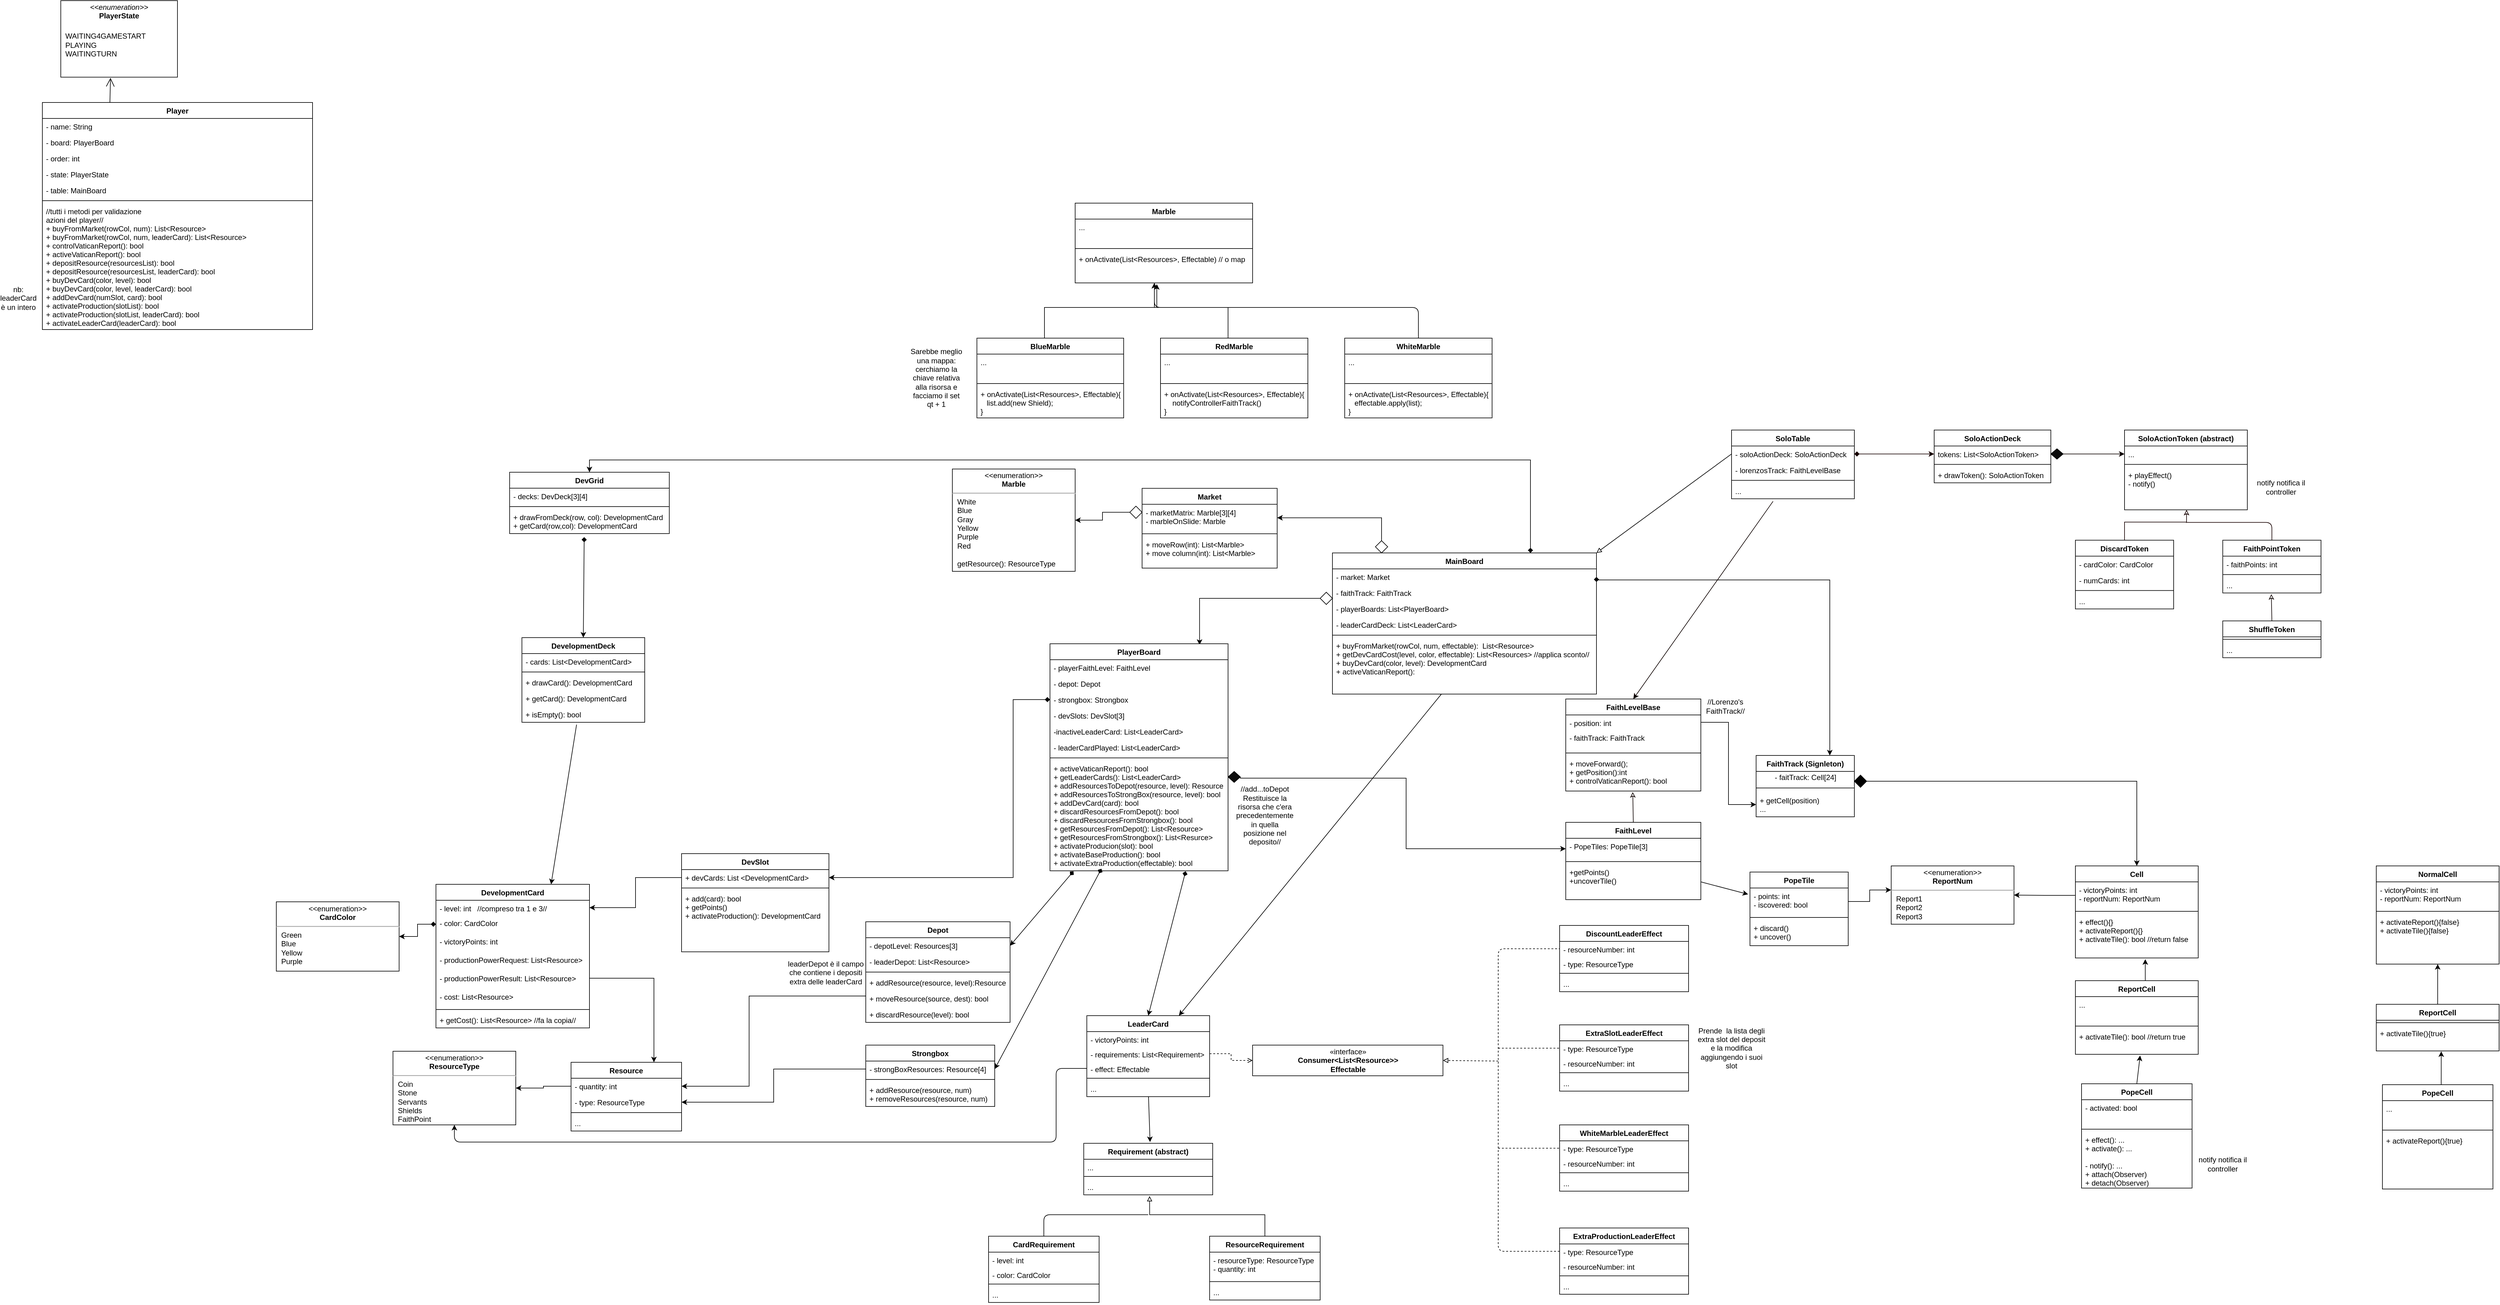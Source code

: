 <mxfile version="14.5.0" type="device"><diagram id="4mTEwupSl7hMyK2rO3JX" name="Page-1"><mxGraphModel dx="4504" dy="1851" grid="1" gridSize="10" guides="1" tooltips="1" connect="1" arrows="1" fold="1" page="1" pageScale="1" pageWidth="3000" pageHeight="1169" math="0" shadow="0"><root><mxCell id="0"/><mxCell id="1" parent="0"/><mxCell id="pK7nUgu4VszdlIzt-x2o-50" style="edgeStyle=orthogonalEdgeStyle;rounded=0;orthogonalLoop=1;jettySize=auto;html=1;exitX=0.75;exitY=0;exitDx=0;exitDy=0;entryX=0.5;entryY=0;entryDx=0;entryDy=0;startArrow=diamond;startFill=1;fontColor=#000000;" parent="1" source="KB6tSY39bPUViVdBQwmI-15" target="pK7nUgu4VszdlIzt-x2o-44" edge="1"><mxGeometry relative="1" as="geometry"/></mxCell><mxCell id="KB6tSY39bPUViVdBQwmI-15" value="MainBoard" style="swimlane;fontStyle=1;align=center;verticalAlign=top;childLayout=stackLayout;horizontal=1;startSize=26;horizontalStack=0;resizeParent=1;resizeParentMax=0;resizeLast=0;collapsible=1;marginBottom=0;" parent="1" vertex="1"><mxGeometry x="840" y="-120" width="430" height="230" as="geometry"/></mxCell><mxCell id="KB6tSY39bPUViVdBQwmI-16" value="- market: Market" style="text;strokeColor=none;fillColor=none;align=left;verticalAlign=top;spacingLeft=4;spacingRight=4;overflow=hidden;rotatable=0;points=[[0,0.5],[1,0.5]];portConstraint=eastwest;" parent="KB6tSY39bPUViVdBQwmI-15" vertex="1"><mxGeometry y="26" width="430" height="26" as="geometry"/></mxCell><mxCell id="XyfI6A2i0bxxTYdaIPtN-15" value="- faithTrack: FaithTrack" style="text;strokeColor=none;fillColor=none;align=left;verticalAlign=top;spacingLeft=4;spacingRight=4;overflow=hidden;rotatable=0;points=[[0,0.5],[1,0.5]];portConstraint=eastwest;" parent="KB6tSY39bPUViVdBQwmI-15" vertex="1"><mxGeometry y="52" width="430" height="26" as="geometry"/></mxCell><mxCell id="XyfI6A2i0bxxTYdaIPtN-17" value="- playerBoards: List&lt;PlayerBoard&gt;" style="text;strokeColor=none;fillColor=none;align=left;verticalAlign=top;spacingLeft=4;spacingRight=4;overflow=hidden;rotatable=0;points=[[0,0.5],[1,0.5]];portConstraint=eastwest;" parent="KB6tSY39bPUViVdBQwmI-15" vertex="1"><mxGeometry y="78" width="430" height="26" as="geometry"/></mxCell><mxCell id="pK7nUgu4VszdlIzt-x2o-122" value="- leaderCardDeck: List&lt;LeaderCard&gt;" style="text;strokeColor=none;fillColor=none;align=left;verticalAlign=top;spacingLeft=4;spacingRight=4;overflow=hidden;rotatable=0;points=[[0,0.5],[1,0.5]];portConstraint=eastwest;" parent="KB6tSY39bPUViVdBQwmI-15" vertex="1"><mxGeometry y="104" width="430" height="26" as="geometry"/></mxCell><mxCell id="KB6tSY39bPUViVdBQwmI-17" value="" style="line;strokeWidth=1;fillColor=none;align=left;verticalAlign=middle;spacingTop=-1;spacingLeft=3;spacingRight=3;rotatable=0;labelPosition=right;points=[];portConstraint=eastwest;" parent="KB6tSY39bPUViVdBQwmI-15" vertex="1"><mxGeometry y="130" width="430" height="8" as="geometry"/></mxCell><mxCell id="KB6tSY39bPUViVdBQwmI-18" value="+ buyFromMarket(rowCol, num, effectable):  List&lt;Resource&gt;&#10;+ getDevCardCost(level, color, effectable): List&lt;Resources&gt; //applica sconto//&#10;+ buyDevCard(color, level): DevelopmentCard&#10;+ activeVaticanReport():" style="text;strokeColor=none;fillColor=none;align=left;verticalAlign=top;spacingLeft=4;spacingRight=4;overflow=hidden;rotatable=0;points=[[0,0.5],[1,0.5]];portConstraint=eastwest;" parent="KB6tSY39bPUViVdBQwmI-15" vertex="1"><mxGeometry y="138" width="430" height="92" as="geometry"/></mxCell><mxCell id="KB6tSY39bPUViVdBQwmI-19" value="SoloTable" style="swimlane;fontStyle=1;align=center;verticalAlign=top;childLayout=stackLayout;horizontal=1;startSize=26;horizontalStack=0;resizeParent=1;resizeParentMax=0;resizeLast=0;collapsible=1;marginBottom=0;" parent="1" vertex="1"><mxGeometry x="1490" y="-320.25" width="200" height="112" as="geometry"/></mxCell><mxCell id="KB6tSY39bPUViVdBQwmI-20" value="- soloActionDeck: SoloActionDeck" style="text;strokeColor=none;fillColor=none;align=left;verticalAlign=top;spacingLeft=4;spacingRight=4;overflow=hidden;rotatable=0;points=[[0,0.5],[1,0.5]];portConstraint=eastwest;" parent="KB6tSY39bPUViVdBQwmI-19" vertex="1"><mxGeometry y="26" width="200" height="26" as="geometry"/></mxCell><mxCell id="pK7nUgu4VszdlIzt-x2o-163" value="- lorenzosTrack: FaithLevelBase" style="text;strokeColor=none;fillColor=none;align=left;verticalAlign=top;spacingLeft=4;spacingRight=4;overflow=hidden;rotatable=0;points=[[0,0.5],[1,0.5]];portConstraint=eastwest;" parent="KB6tSY39bPUViVdBQwmI-19" vertex="1"><mxGeometry y="52" width="200" height="26" as="geometry"/></mxCell><mxCell id="KB6tSY39bPUViVdBQwmI-21" value="" style="line;strokeWidth=1;fillColor=none;align=left;verticalAlign=middle;spacingTop=-1;spacingLeft=3;spacingRight=3;rotatable=0;labelPosition=right;points=[];portConstraint=eastwest;" parent="KB6tSY39bPUViVdBQwmI-19" vertex="1"><mxGeometry y="78" width="200" height="8" as="geometry"/></mxCell><mxCell id="KB6tSY39bPUViVdBQwmI-22" value="..." style="text;strokeColor=none;fillColor=none;align=left;verticalAlign=top;spacingLeft=4;spacingRight=4;overflow=hidden;rotatable=0;points=[[0,0.5],[1,0.5]];portConstraint=eastwest;" parent="KB6tSY39bPUViVdBQwmI-19" vertex="1"><mxGeometry y="86" width="200" height="26" as="geometry"/></mxCell><mxCell id="KB6tSY39bPUViVdBQwmI-27" value="Market" style="swimlane;fontStyle=1;align=center;verticalAlign=top;childLayout=stackLayout;horizontal=1;startSize=26;horizontalStack=0;resizeParent=1;resizeParentMax=0;resizeLast=0;collapsible=1;marginBottom=0;" parent="1" vertex="1"><mxGeometry x="530" y="-225.25" width="220" height="130" as="geometry"/></mxCell><mxCell id="KB6tSY39bPUViVdBQwmI-28" value="- marketMatrix: Marble[3][4]&#10;- marbleOnSlide: Marble" style="text;strokeColor=none;fillColor=none;align=left;verticalAlign=top;spacingLeft=4;spacingRight=4;overflow=hidden;rotatable=0;points=[[0,0.5],[1,0.5]];portConstraint=eastwest;" parent="KB6tSY39bPUViVdBQwmI-27" vertex="1"><mxGeometry y="26" width="220" height="44" as="geometry"/></mxCell><mxCell id="KB6tSY39bPUViVdBQwmI-29" value="" style="line;strokeWidth=1;fillColor=none;align=left;verticalAlign=middle;spacingTop=-1;spacingLeft=3;spacingRight=3;rotatable=0;labelPosition=right;points=[];portConstraint=eastwest;" parent="KB6tSY39bPUViVdBQwmI-27" vertex="1"><mxGeometry y="70" width="220" height="8" as="geometry"/></mxCell><mxCell id="KB6tSY39bPUViVdBQwmI-30" value="+ moveRow(int): List&lt;Marble&gt;&#10;+ move column(int): List&lt;Marble&gt;&#10;" style="text;strokeColor=none;fillColor=none;align=left;verticalAlign=top;spacingLeft=4;spacingRight=4;overflow=hidden;rotatable=0;points=[[0,0.5],[1,0.5]];portConstraint=eastwest;" parent="KB6tSY39bPUViVdBQwmI-27" vertex="1"><mxGeometry y="78" width="220" height="52" as="geometry"/></mxCell><mxCell id="KB6tSY39bPUViVdBQwmI-31" value="" style="endArrow=none;html=1;exitX=1;exitY=0.5;exitDx=0;exitDy=0;entryX=0;entryY=0.5;entryDx=0;entryDy=0;" parent="1" source="KB6tSY39bPUViVdBQwmI-34" target="KB6tSY39bPUViVdBQwmI-28" edge="1"><mxGeometry x="360" y="-205.25" width="50" height="50" as="geometry"><mxPoint x="550" y="-105.25" as="sourcePoint"/><mxPoint x="450" y="-168.25" as="targetPoint"/></mxGeometry></mxCell><mxCell id="XyfI6A2i0bxxTYdaIPtN-13" style="edgeStyle=orthogonalEdgeStyle;rounded=0;orthogonalLoop=1;jettySize=auto;html=1;exitX=0;exitY=0.5;exitDx=0;exitDy=0;entryX=1;entryY=0.5;entryDx=0;entryDy=0;" parent="1" source="KB6tSY39bPUViVdBQwmI-34" target="KB6tSY39bPUViVdBQwmI-36" edge="1"><mxGeometry relative="1" as="geometry"/></mxCell><mxCell id="KB6tSY39bPUViVdBQwmI-34" value="" style="rhombus;whiteSpace=wrap;html=1;" parent="1" vertex="1"><mxGeometry x="510" y="-196.25" width="20" height="20" as="geometry"/></mxCell><mxCell id="KB6tSY39bPUViVdBQwmI-36" value="&lt;p style=&quot;margin: 0px ; margin-top: 4px ; text-align: center&quot;&gt;&amp;lt;&amp;lt;enumeration&amp;gt;&amp;gt;&lt;br&gt;&lt;b&gt;Marble&lt;/b&gt;&lt;/p&gt;&lt;hr&gt;&lt;p style=&quot;margin: 0px ; margin-left: 8px ; text-align: left&quot;&gt;White&lt;br&gt;&lt;/p&gt;&lt;p style=&quot;margin: 0px ; margin-left: 8px ; text-align: left&quot;&gt;Blue&lt;/p&gt;&lt;p style=&quot;margin: 0px ; margin-left: 8px ; text-align: left&quot;&gt;Gray&lt;/p&gt;&lt;p style=&quot;margin: 0px ; margin-left: 8px ; text-align: left&quot;&gt;Yellow&lt;/p&gt;&lt;p style=&quot;margin: 0px ; margin-left: 8px ; text-align: left&quot;&gt;Purple&lt;/p&gt;&lt;p style=&quot;margin: 0px ; margin-left: 8px ; text-align: left&quot;&gt;Red&lt;/p&gt;&lt;p style=&quot;margin: 0px ; margin-left: 8px ; text-align: left&quot;&gt;&lt;br&gt;&lt;/p&gt;&lt;p style=&quot;margin: 0px ; margin-left: 8px ; text-align: left&quot;&gt;getResource(): ResourceType&lt;/p&gt;" style="shape=rect;html=1;overflow=fill;whiteSpace=wrap;fillColor=#FFFFFF;" parent="1" vertex="1"><mxGeometry x="221" y="-256.75" width="200" height="166.75" as="geometry"/></mxCell><mxCell id="XyfI6A2i0bxxTYdaIPtN-14" style="edgeStyle=orthogonalEdgeStyle;rounded=0;orthogonalLoop=1;jettySize=auto;html=1;exitX=0.5;exitY=0;exitDx=0;exitDy=0;entryX=1;entryY=0.5;entryDx=0;entryDy=0;" parent="1" source="KB6tSY39bPUViVdBQwmI-39" target="KB6tSY39bPUViVdBQwmI-28" edge="1"><mxGeometry relative="1" as="geometry"/></mxCell><mxCell id="KB6tSY39bPUViVdBQwmI-39" value="" style="rhombus;whiteSpace=wrap;html=1;fillColor=#FFFFFF;" parent="1" vertex="1"><mxGeometry x="910" y="-140" width="20" height="20" as="geometry"/></mxCell><mxCell id="KB6tSY39bPUViVdBQwmI-42" value="Player" style="swimlane;fontStyle=1;align=center;verticalAlign=top;childLayout=stackLayout;horizontal=1;startSize=26;horizontalStack=0;resizeParent=1;resizeParentMax=0;resizeLast=0;collapsible=1;marginBottom=0;" parent="1" vertex="1"><mxGeometry x="-1261" y="-854" width="440" height="370" as="geometry"/></mxCell><mxCell id="KB6tSY39bPUViVdBQwmI-43" value="- name: String" style="text;strokeColor=none;fillColor=none;align=left;verticalAlign=top;spacingLeft=4;spacingRight=4;overflow=hidden;rotatable=0;points=[[0,0.5],[1,0.5]];portConstraint=eastwest;" parent="KB6tSY39bPUViVdBQwmI-42" vertex="1"><mxGeometry y="26" width="440" height="26" as="geometry"/></mxCell><mxCell id="XyfI6A2i0bxxTYdaIPtN-29" value="- board: PlayerBoard" style="text;strokeColor=none;fillColor=none;align=left;verticalAlign=top;spacingLeft=4;spacingRight=4;overflow=hidden;rotatable=0;points=[[0,0.5],[1,0.5]];portConstraint=eastwest;" parent="KB6tSY39bPUViVdBQwmI-42" vertex="1"><mxGeometry y="52" width="440" height="26" as="geometry"/></mxCell><mxCell id="XyfI6A2i0bxxTYdaIPtN-30" value="- order: int" style="text;strokeColor=none;fillColor=none;align=left;verticalAlign=top;spacingLeft=4;spacingRight=4;overflow=hidden;rotatable=0;points=[[0,0.5],[1,0.5]];portConstraint=eastwest;" parent="KB6tSY39bPUViVdBQwmI-42" vertex="1"><mxGeometry y="78" width="440" height="26" as="geometry"/></mxCell><mxCell id="KB6tSY39bPUViVdBQwmI-44" value="- state: PlayerState&#10;" style="text;strokeColor=none;fillColor=none;align=left;verticalAlign=top;spacingLeft=4;spacingRight=4;overflow=hidden;rotatable=0;points=[[0,0.5],[1,0.5]];portConstraint=eastwest;" parent="KB6tSY39bPUViVdBQwmI-42" vertex="1"><mxGeometry y="104" width="440" height="26" as="geometry"/></mxCell><mxCell id="XyfI6A2i0bxxTYdaIPtN-36" value="- table: MainBoard" style="text;fillColor=none;align=left;verticalAlign=top;spacingLeft=4;spacingRight=4;overflow=hidden;rotatable=0;points=[[0,0.5],[1,0.5]];portConstraint=eastwest;" parent="KB6tSY39bPUViVdBQwmI-42" vertex="1"><mxGeometry y="130" width="440" height="26" as="geometry"/></mxCell><mxCell id="KB6tSY39bPUViVdBQwmI-45" value="" style="line;strokeWidth=1;fillColor=none;align=left;verticalAlign=middle;spacingTop=-1;spacingLeft=3;spacingRight=3;rotatable=0;labelPosition=right;points=[];portConstraint=eastwest;" parent="KB6tSY39bPUViVdBQwmI-42" vertex="1"><mxGeometry y="156" width="440" height="8" as="geometry"/></mxCell><mxCell id="KB6tSY39bPUViVdBQwmI-46" value="//tutti i metodi per validazione&#10;azioni del player//&#10;+ buyFromMarket(rowCol, num): List&lt;Resource&gt;&#10;+ buyFromMarket(rowCol, num, leaderCard): List&lt;Resource&gt;&#10;+ controlVaticanReport(): bool&#10;+ activeVaticanReport(): bool&#10;+ depositResource(resourcesList): bool&#10;+ depositResource(resourcesList, leaderCard): bool&#10;+ buyDevCard(color, level): bool&#10;+ buyDevCard(color, level, leaderCard): bool&#10;+ addDevCard(numSlot, card): bool &#10;+ activateProduction(slotList): bool&#10;+ activateProduction(slotList, leaderCard): bool&#10;+ activateLeaderCard(leaderCard): bool" style="text;strokeColor=none;fillColor=none;align=left;verticalAlign=top;spacingLeft=4;spacingRight=4;overflow=hidden;rotatable=0;points=[[0,0.5],[1,0.5]];portConstraint=eastwest;" parent="KB6tSY39bPUViVdBQwmI-42" vertex="1"><mxGeometry y="164" width="440" height="206" as="geometry"/></mxCell><mxCell id="XyfI6A2i0bxxTYdaIPtN-11" style="edgeStyle=orthogonalEdgeStyle;rounded=0;orthogonalLoop=1;jettySize=auto;html=1;exitX=0;exitY=0.5;exitDx=0;exitDy=0;entryX=0.84;entryY=0.005;entryDx=0;entryDy=0;entryPerimeter=0;" parent="1" source="KB6tSY39bPUViVdBQwmI-54" target="KB6tSY39bPUViVdBQwmI-55" edge="1"><mxGeometry relative="1" as="geometry"><Array as="points"><mxPoint x="624" y="-46"/></Array></mxGeometry></mxCell><mxCell id="KB6tSY39bPUViVdBQwmI-54" value="" style="rhombus;whiteSpace=wrap;html=1;fillColor=#FFFFFF;" parent="1" vertex="1"><mxGeometry x="820" y="-56" width="20" height="20" as="geometry"/></mxCell><mxCell id="KB6tSY39bPUViVdBQwmI-55" value="PlayerBoard" style="swimlane;fontStyle=1;align=center;verticalAlign=top;childLayout=stackLayout;horizontal=1;startSize=26;horizontalStack=0;resizeParent=1;resizeParentMax=0;resizeLast=0;collapsible=1;marginBottom=0;fillColor=#FFFFFF;" parent="1" vertex="1"><mxGeometry x="380" y="28" width="290" height="370" as="geometry"/></mxCell><mxCell id="KB6tSY39bPUViVdBQwmI-56" value="- playerFaithLevel: FaithLevel" style="text;strokeColor=none;fillColor=none;align=left;verticalAlign=top;spacingLeft=4;spacingRight=4;overflow=hidden;rotatable=0;points=[[0,0.5],[1,0.5]];portConstraint=eastwest;" parent="KB6tSY39bPUViVdBQwmI-55" vertex="1"><mxGeometry y="26" width="290" height="26" as="geometry"/></mxCell><mxCell id="pK7nUgu4VszdlIzt-x2o-18" value="- depot: Depot" style="text;strokeColor=none;fillColor=none;align=left;verticalAlign=top;spacingLeft=4;spacingRight=4;overflow=hidden;rotatable=0;points=[[0,0.5],[1,0.5]];portConstraint=eastwest;" parent="KB6tSY39bPUViVdBQwmI-55" vertex="1"><mxGeometry y="52" width="290" height="26" as="geometry"/></mxCell><mxCell id="pK7nUgu4VszdlIzt-x2o-19" value="- strongbox: Strongbox" style="text;strokeColor=none;fillColor=none;align=left;verticalAlign=top;spacingLeft=4;spacingRight=4;overflow=hidden;rotatable=0;points=[[0,0.5],[1,0.5]];portConstraint=eastwest;" parent="KB6tSY39bPUViVdBQwmI-55" vertex="1"><mxGeometry y="78" width="290" height="26" as="geometry"/></mxCell><mxCell id="pK7nUgu4VszdlIzt-x2o-39" value="- devSlots: DevSlot[3] " style="text;strokeColor=none;fillColor=none;align=left;verticalAlign=top;spacingLeft=4;spacingRight=4;overflow=hidden;rotatable=0;points=[[0,0.5],[1,0.5]];portConstraint=eastwest;" parent="KB6tSY39bPUViVdBQwmI-55" vertex="1"><mxGeometry y="104" width="290" height="26" as="geometry"/></mxCell><mxCell id="pK7nUgu4VszdlIzt-x2o-51" value="-inactiveLeaderCard: List&lt;LeaderCard&gt;" style="text;strokeColor=none;fillColor=none;align=left;verticalAlign=top;spacingLeft=4;spacingRight=4;overflow=hidden;rotatable=0;points=[[0,0.5],[1,0.5]];portConstraint=eastwest;" parent="KB6tSY39bPUViVdBQwmI-55" vertex="1"><mxGeometry y="130" width="290" height="26" as="geometry"/></mxCell><mxCell id="pK7nUgu4VszdlIzt-x2o-52" value="- leaderCardPlayed: List&lt;LeaderCard&gt;" style="text;strokeColor=none;fillColor=none;align=left;verticalAlign=top;spacingLeft=4;spacingRight=4;overflow=hidden;rotatable=0;points=[[0,0.5],[1,0.5]];portConstraint=eastwest;" parent="KB6tSY39bPUViVdBQwmI-55" vertex="1"><mxGeometry y="156" width="290" height="26" as="geometry"/></mxCell><mxCell id="KB6tSY39bPUViVdBQwmI-57" value="" style="line;strokeWidth=1;fillColor=none;align=left;verticalAlign=middle;spacingTop=-1;spacingLeft=3;spacingRight=3;rotatable=0;labelPosition=right;points=[];portConstraint=eastwest;" parent="KB6tSY39bPUViVdBQwmI-55" vertex="1"><mxGeometry y="182" width="290" height="8" as="geometry"/></mxCell><mxCell id="KB6tSY39bPUViVdBQwmI-58" value="+ activeVaticanReport(): bool&#10;+ getLeaderCards(): List&lt;LeaderCard&gt;&#10;+ addResourcesToDepot(resource, level): Resource&#10;+ addResourcesToStrongBox(resource, level): bool&#10;+ addDevCard(card): bool&#10;+ discardResourcesFromDepot(): bool&#10;+ discardResourcesFromStrongbox(): bool&#10;+ getResourcesFromDepot(): List&lt;Resource&gt;&#10;+ getResourcesFromStrongbox(): List&lt;Resurce&gt;&#10;+ activateProducion(slot): bool&#10;+ activateBaseProduction(): bool&#10;+ activateExtraProduction(effectable): bool" style="text;strokeColor=none;fillColor=none;align=left;verticalAlign=top;spacingLeft=4;spacingRight=4;overflow=hidden;rotatable=0;points=[[0,0.5],[1,0.5]];portConstraint=eastwest;" parent="KB6tSY39bPUViVdBQwmI-55" vertex="1"><mxGeometry y="190" width="290" height="180" as="geometry"/></mxCell><mxCell id="KB6tSY39bPUViVdBQwmI-75" value="" style="endArrow=open;endFill=1;endSize=12;html=1;exitX=0.25;exitY=0;exitDx=0;exitDy=0;entryX=0.426;entryY=1.009;entryDx=0;entryDy=0;entryPerimeter=0;" parent="1" source="KB6tSY39bPUViVdBQwmI-42" target="KB6tSY39bPUViVdBQwmI-76" edge="1"><mxGeometry width="160" relative="1" as="geometry"><mxPoint x="-1111" y="-812.25" as="sourcePoint"/><mxPoint x="-1091" y="-882.25" as="targetPoint"/></mxGeometry></mxCell><mxCell id="KB6tSY39bPUViVdBQwmI-76" value="&lt;p style=&quot;margin: 0px ; margin-top: 4px ; text-align: center&quot;&gt;&lt;i&gt;&amp;lt;&amp;lt;enumeration&amp;gt;&amp;gt;&lt;/i&gt;&lt;br&gt;&lt;b&gt;PlayerState&lt;/b&gt;&lt;/p&gt;&lt;p style=&quot;margin: 0px ; margin-top: 4px ; text-align: center&quot;&gt;&lt;b&gt;&lt;br&gt;&lt;/b&gt;&lt;/p&gt;&lt;p style=&quot;margin: 0px ; margin-left: 4px&quot;&gt;&amp;nbsp;&lt;span&gt;WAITING4GAMESTART&lt;/span&gt;&lt;/p&gt;&lt;p style=&quot;margin: 0px ; margin-left: 4px&quot;&gt;&amp;nbsp;PLAYING&lt;/p&gt;&lt;p style=&quot;margin: 0px ; margin-left: 4px&quot;&gt;&amp;nbsp;WAITINGTURN&lt;/p&gt;&lt;p style=&quot;margin: 0px ; margin-left: 4px&quot;&gt;&lt;br&gt;&lt;/p&gt;&lt;p style=&quot;margin: 0px ; margin-left: 4px&quot;&gt;&lt;br&gt;&lt;/p&gt;" style="verticalAlign=top;align=left;overflow=fill;fontSize=12;fontFamily=Helvetica;html=1;" parent="1" vertex="1"><mxGeometry x="-1231" y="-1020" width="190" height="124.75" as="geometry"/></mxCell><mxCell id="KB6tSY39bPUViVdBQwmI-79" value="PopeTile" style="swimlane;fontStyle=1;align=center;verticalAlign=top;childLayout=stackLayout;horizontal=1;startSize=26;horizontalStack=0;resizeParent=1;resizeParentMax=0;resizeLast=0;collapsible=1;marginBottom=0;" parent="1" vertex="1"><mxGeometry x="1520" y="400" width="160" height="120" as="geometry"/></mxCell><mxCell id="KB6tSY39bPUViVdBQwmI-80" value="- points: int&#10;- iscovered: bool" style="text;strokeColor=none;fillColor=none;align=left;verticalAlign=top;spacingLeft=4;spacingRight=4;overflow=hidden;rotatable=0;points=[[0,0.5],[1,0.5]];portConstraint=eastwest;" parent="KB6tSY39bPUViVdBQwmI-79" vertex="1"><mxGeometry y="26" width="160" height="44" as="geometry"/></mxCell><mxCell id="KB6tSY39bPUViVdBQwmI-81" value="" style="line;strokeWidth=1;fillColor=none;align=left;verticalAlign=middle;spacingTop=-1;spacingLeft=3;spacingRight=3;rotatable=0;labelPosition=right;points=[];portConstraint=eastwest;" parent="KB6tSY39bPUViVdBQwmI-79" vertex="1"><mxGeometry y="70" width="160" height="8" as="geometry"/></mxCell><mxCell id="KB6tSY39bPUViVdBQwmI-82" value="+ discard()&#10;+ uncover()" style="text;strokeColor=none;fillColor=none;align=left;verticalAlign=top;spacingLeft=4;spacingRight=4;overflow=hidden;rotatable=0;points=[[0,0.5],[1,0.5]];portConstraint=eastwest;" parent="KB6tSY39bPUViVdBQwmI-79" vertex="1"><mxGeometry y="78" width="160" height="42" as="geometry"/></mxCell><mxCell id="KB6tSY39bPUViVdBQwmI-84" value="FaithLevel" style="swimlane;fontStyle=1;align=center;verticalAlign=top;childLayout=stackLayout;horizontal=1;startSize=26;horizontalStack=0;resizeParent=1;resizeParentMax=0;resizeLast=0;collapsible=1;marginBottom=0;" parent="1" vertex="1"><mxGeometry x="1220" y="319" width="220" height="126" as="geometry"><mxRectangle x="1220" y="319" width="90" height="26" as="alternateBounds"/></mxGeometry></mxCell><mxCell id="KB6tSY39bPUViVdBQwmI-85" value="- PopeTiles: PopeTile[3]" style="text;strokeColor=none;fillColor=none;align=left;verticalAlign=top;spacingLeft=4;spacingRight=4;overflow=hidden;rotatable=0;points=[[0,0.5],[1,0.5]];portConstraint=eastwest;" parent="KB6tSY39bPUViVdBQwmI-84" vertex="1"><mxGeometry y="26" width="220" height="34" as="geometry"/></mxCell><mxCell id="KB6tSY39bPUViVdBQwmI-86" value="" style="line;strokeWidth=1;fillColor=none;align=left;verticalAlign=middle;spacingTop=-1;spacingLeft=3;spacingRight=3;rotatable=0;labelPosition=right;points=[];portConstraint=eastwest;" parent="KB6tSY39bPUViVdBQwmI-84" vertex="1"><mxGeometry y="60" width="220" height="8" as="geometry"/></mxCell><mxCell id="KB6tSY39bPUViVdBQwmI-87" value="+getPoints()&#10;+uncoverTile() &#10;" style="text;strokeColor=none;fillColor=none;align=left;verticalAlign=top;spacingLeft=4;spacingRight=4;overflow=hidden;rotatable=0;points=[[0,0.5],[1,0.5]];portConstraint=eastwest;" parent="KB6tSY39bPUViVdBQwmI-84" vertex="1"><mxGeometry y="68" width="220" height="58" as="geometry"/></mxCell><mxCell id="KB6tSY39bPUViVdBQwmI-96" value="FaithTrack (Signleton)" style="swimlane;fontStyle=1;align=center;verticalAlign=top;childLayout=stackLayout;horizontal=1;startSize=26;horizontalStack=0;resizeParent=1;resizeParentMax=0;resizeLast=0;collapsible=1;marginBottom=0;fillColor=#FFFFFF;" parent="1" vertex="1"><mxGeometry x="1530" y="210" width="160" height="100" as="geometry"/></mxCell><mxCell id="XyfI6A2i0bxxTYdaIPtN-16" value="- faitTrack: Cell[24]" style="text;html=1;align=center;verticalAlign=middle;resizable=0;points=[];autosize=1;" parent="KB6tSY39bPUViVdBQwmI-96" vertex="1"><mxGeometry y="26" width="160" height="20" as="geometry"/></mxCell><mxCell id="KB6tSY39bPUViVdBQwmI-98" value="" style="line;strokeWidth=1;fillColor=none;align=left;verticalAlign=middle;spacingTop=-1;spacingLeft=3;spacingRight=3;rotatable=0;labelPosition=right;points=[];portConstraint=eastwest;" parent="KB6tSY39bPUViVdBQwmI-96" vertex="1"><mxGeometry y="46" width="160" height="14" as="geometry"/></mxCell><mxCell id="KB6tSY39bPUViVdBQwmI-99" value="+ getCell(position)&#10;..." style="text;strokeColor=none;fillColor=none;align=left;verticalAlign=top;spacingLeft=4;spacingRight=4;overflow=hidden;rotatable=0;points=[[0,0.5],[1,0.5]];portConstraint=eastwest;" parent="KB6tSY39bPUViVdBQwmI-96" vertex="1"><mxGeometry y="60" width="160" height="40" as="geometry"/></mxCell><mxCell id="XyfI6A2i0bxxTYdaIPtN-10" style="edgeStyle=orthogonalEdgeStyle;rounded=0;orthogonalLoop=1;jettySize=auto;html=1;exitX=1;exitY=0.5;exitDx=0;exitDy=0;entryX=0.5;entryY=0;entryDx=0;entryDy=0;" parent="1" source="KB6tSY39bPUViVdBQwmI-112" target="6EdAxFczjFazNCML3cnj-1" edge="1"><mxGeometry relative="1" as="geometry"><mxPoint x="1800" y="263" as="targetPoint"/></mxGeometry></mxCell><mxCell id="KB6tSY39bPUViVdBQwmI-112" value="" style="rhombus;whiteSpace=wrap;html=1;fillColor=#000000;" parent="1" vertex="1"><mxGeometry x="1690" y="242" width="20" height="20" as="geometry"/></mxCell><mxCell id="KB6tSY39bPUViVdBQwmI-144" style="edgeStyle=elbowEdgeStyle;rounded=0;orthogonalLoop=1;jettySize=auto;elbow=vertical;html=1;entryX=0.75;entryY=0;entryDx=0;entryDy=0;startArrow=diamond;startFill=1;exitX=1;exitY=0.5;exitDx=0;exitDy=0;" parent="1" source="KB6tSY39bPUViVdBQwmI-16" target="KB6tSY39bPUViVdBQwmI-96" edge="1"><mxGeometry relative="1" as="geometry"><Array as="points"><mxPoint x="1150" y="-76"/></Array><mxPoint x="1280" y="-81" as="sourcePoint"/></mxGeometry></mxCell><mxCell id="KB6tSY39bPUViVdBQwmI-121" value="Depot" style="swimlane;fontStyle=1;align=center;verticalAlign=top;childLayout=stackLayout;horizontal=1;startSize=26;horizontalStack=0;resizeParent=1;resizeParentMax=0;resizeLast=0;collapsible=1;marginBottom=0;fillColor=#FFFFFF;" parent="1" vertex="1"><mxGeometry x="80" y="481" width="235" height="164" as="geometry"/></mxCell><mxCell id="KB6tSY39bPUViVdBQwmI-123" value="- depotLevel: Resources[3]" style="text;strokeColor=none;fillColor=none;align=left;verticalAlign=top;spacingLeft=4;spacingRight=4;overflow=hidden;rotatable=0;points=[[0,0.5],[1,0.5]];portConstraint=eastwest;" parent="KB6tSY39bPUViVdBQwmI-121" vertex="1"><mxGeometry y="26" width="235" height="26" as="geometry"/></mxCell><mxCell id="P2VpltozTexHLFgHzTY3-12" value="- leaderDepot: List&lt;Resource&gt;" style="text;strokeColor=none;fillColor=none;align=left;verticalAlign=top;spacingLeft=4;spacingRight=4;overflow=hidden;rotatable=0;points=[[0,0.5],[1,0.5]];portConstraint=eastwest;" vertex="1" parent="KB6tSY39bPUViVdBQwmI-121"><mxGeometry y="52" width="235" height="26" as="geometry"/></mxCell><mxCell id="KB6tSY39bPUViVdBQwmI-122" value="" style="line;strokeWidth=1;fillColor=none;align=left;verticalAlign=middle;spacingTop=-1;spacingLeft=3;spacingRight=3;rotatable=0;labelPosition=right;points=[];portConstraint=eastwest;" parent="KB6tSY39bPUViVdBQwmI-121" vertex="1"><mxGeometry y="78" width="235" height="8" as="geometry"/></mxCell><mxCell id="pK7nUgu4VszdlIzt-x2o-9" value="+ addResource(resource, level):Resource&#10;" style="text;strokeColor=none;fillColor=none;align=left;verticalAlign=top;spacingLeft=4;spacingRight=4;overflow=hidden;rotatable=0;points=[[0,0.5],[1,0.5]];portConstraint=eastwest;" parent="KB6tSY39bPUViVdBQwmI-121" vertex="1"><mxGeometry y="86" width="235" height="26" as="geometry"/></mxCell><mxCell id="belq5W_vthyLR9KoynoJ-3" value="+ moveResource(source, dest): bool" style="text;strokeColor=none;fillColor=none;align=left;verticalAlign=top;spacingLeft=4;spacingRight=4;overflow=hidden;rotatable=0;points=[[0,0.5],[1,0.5]];portConstraint=eastwest;" parent="KB6tSY39bPUViVdBQwmI-121" vertex="1"><mxGeometry y="112" width="235" height="26" as="geometry"/></mxCell><mxCell id="belq5W_vthyLR9KoynoJ-4" value="+ discardResource(level): bool" style="text;strokeColor=none;fillColor=none;align=left;verticalAlign=top;spacingLeft=4;spacingRight=4;overflow=hidden;rotatable=0;points=[[0,0.5],[1,0.5]];portConstraint=eastwest;" parent="KB6tSY39bPUViVdBQwmI-121" vertex="1"><mxGeometry y="138" width="235" height="26" as="geometry"/></mxCell><mxCell id="KB6tSY39bPUViVdBQwmI-125" value="&lt;p style=&quot;margin: 0px ; margin-top: 4px ; text-align: center&quot;&gt;&amp;lt;&amp;lt;enumeration&amp;gt;&amp;gt;&lt;br&gt;&lt;b&gt;ResourceType&lt;/b&gt;&lt;/p&gt;&lt;hr&gt;&lt;p style=&quot;margin: 0px ; margin-left: 8px ; text-align: left&quot;&gt;Coin&lt;/p&gt;&lt;p style=&quot;margin: 0px ; margin-left: 8px ; text-align: left&quot;&gt;Stone&lt;/p&gt;&lt;p style=&quot;margin: 0px ; margin-left: 8px ; text-align: left&quot;&gt;Servants&lt;/p&gt;&lt;p style=&quot;margin: 0px ; margin-left: 8px ; text-align: left&quot;&gt;S&lt;span&gt;hields&lt;/span&gt;&lt;/p&gt;&lt;p style=&quot;margin: 0px ; margin-left: 8px ; text-align: left&quot;&gt;&lt;span&gt;FaithPoint&lt;/span&gt;&lt;/p&gt;" style="shape=rect;html=1;overflow=fill;whiteSpace=wrap;fillColor=#FFFFFF;" parent="1" vertex="1"><mxGeometry x="-690" y="692" width="200" height="120" as="geometry"/></mxCell><mxCell id="KB6tSY39bPUViVdBQwmI-126" value="Strongbox" style="swimlane;fontStyle=1;align=center;verticalAlign=top;childLayout=stackLayout;horizontal=1;startSize=26;horizontalStack=0;resizeParent=1;resizeParentMax=0;resizeLast=0;collapsible=1;marginBottom=0;fillColor=#FFFFFF;" parent="1" vertex="1"><mxGeometry x="80" y="682" width="210" height="100" as="geometry"/></mxCell><mxCell id="KB6tSY39bPUViVdBQwmI-128" value="- strongBoxResources: Resource[4]" style="text;strokeColor=none;fillColor=none;align=left;verticalAlign=top;spacingLeft=4;spacingRight=4;overflow=hidden;rotatable=0;points=[[0,0.5],[1,0.5]];portConstraint=eastwest;" parent="KB6tSY39bPUViVdBQwmI-126" vertex="1"><mxGeometry y="26" width="210" height="26" as="geometry"/></mxCell><mxCell id="KB6tSY39bPUViVdBQwmI-127" value="" style="line;strokeWidth=1;fillColor=none;align=left;verticalAlign=middle;spacingTop=-1;spacingLeft=3;spacingRight=3;rotatable=0;labelPosition=right;points=[];portConstraint=eastwest;" parent="KB6tSY39bPUViVdBQwmI-126" vertex="1"><mxGeometry y="52" width="210" height="8" as="geometry"/></mxCell><mxCell id="pK7nUgu4VszdlIzt-x2o-8" value="+ addResource(resource, num)&#10;+ removeResources(resource, num) " style="text;strokeColor=none;fillColor=none;align=left;verticalAlign=top;spacingLeft=4;spacingRight=4;overflow=hidden;rotatable=0;points=[[0,0.5],[1,0.5]];portConstraint=eastwest;" parent="KB6tSY39bPUViVdBQwmI-126" vertex="1"><mxGeometry y="60" width="210" height="40" as="geometry"/></mxCell><mxCell id="KB6tSY39bPUViVdBQwmI-130" value="Resource" style="swimlane;fontStyle=1;align=center;verticalAlign=top;childLayout=stackLayout;horizontal=1;startSize=26;horizontalStack=0;resizeParent=1;resizeParentMax=0;resizeLast=0;collapsible=1;marginBottom=0;" parent="1" vertex="1"><mxGeometry x="-400" y="710" width="180" height="112" as="geometry"/></mxCell><mxCell id="KB6tSY39bPUViVdBQwmI-131" value="- quantity: int" style="text;strokeColor=none;fillColor=none;align=left;verticalAlign=top;spacingLeft=4;spacingRight=4;overflow=hidden;rotatable=0;points=[[0,0.5],[1,0.5]];portConstraint=eastwest;" parent="KB6tSY39bPUViVdBQwmI-130" vertex="1"><mxGeometry y="26" width="180" height="26" as="geometry"/></mxCell><mxCell id="pK7nUgu4VszdlIzt-x2o-10" value="- type: ResourceType" style="text;strokeColor=none;fillColor=none;align=left;verticalAlign=top;spacingLeft=4;spacingRight=4;overflow=hidden;rotatable=0;points=[[0,0.5],[1,0.5]];portConstraint=eastwest;" parent="KB6tSY39bPUViVdBQwmI-130" vertex="1"><mxGeometry y="52" width="180" height="26" as="geometry"/></mxCell><mxCell id="KB6tSY39bPUViVdBQwmI-132" value="" style="line;strokeWidth=1;fillColor=none;align=left;verticalAlign=middle;spacingTop=-1;spacingLeft=3;spacingRight=3;rotatable=0;labelPosition=right;points=[];portConstraint=eastwest;" parent="KB6tSY39bPUViVdBQwmI-130" vertex="1"><mxGeometry y="78" width="180" height="8" as="geometry"/></mxCell><mxCell id="KB6tSY39bPUViVdBQwmI-133" value="..." style="text;strokeColor=none;fillColor=none;align=left;verticalAlign=top;spacingLeft=4;spacingRight=4;overflow=hidden;rotatable=0;points=[[0,0.5],[1,0.5]];portConstraint=eastwest;" parent="KB6tSY39bPUViVdBQwmI-130" vertex="1"><mxGeometry y="86" width="180" height="26" as="geometry"/></mxCell><mxCell id="XyfI6A2i0bxxTYdaIPtN-1" style="edgeStyle=orthogonalEdgeStyle;rounded=0;orthogonalLoop=1;jettySize=auto;html=1;exitX=1;exitY=0.5;exitDx=0;exitDy=0;entryX=0;entryY=0.5;entryDx=0;entryDy=0;" parent="1" source="pK7nUgu4VszdlIzt-x2o-158" target="KB6tSY39bPUViVdBQwmI-99" edge="1"><mxGeometry relative="1" as="geometry"/></mxCell><mxCell id="XyfI6A2i0bxxTYdaIPtN-27" value="" style="endArrow=block;html=1;strokeWidth=1;endFill=0;exitX=0;exitY=0.5;exitDx=0;exitDy=0;entryX=1;entryY=0;entryDx=0;entryDy=0;" parent="1" source="KB6tSY39bPUViVdBQwmI-20" target="KB6tSY39bPUViVdBQwmI-15" edge="1"><mxGeometry width="50" height="50" relative="1" as="geometry"><mxPoint x="1540" y="-199.75" as="sourcePoint"/><mxPoint x="1590" y="-159.75" as="targetPoint"/></mxGeometry></mxCell><mxCell id="XyfI6A2i0bxxTYdaIPtN-33" style="rounded=0;orthogonalLoop=1;jettySize=auto;elbow=vertical;html=1;exitX=1;exitY=0.5;exitDx=0;exitDy=0;entryX=-0.019;entryY=0.234;entryDx=0;entryDy=0;entryPerimeter=0;startArrow=none;startFill=0;endArrow=classic;endFill=1;strokeWidth=1;" parent="1" source="KB6tSY39bPUViVdBQwmI-87" target="KB6tSY39bPUViVdBQwmI-80" edge="1"><mxGeometry relative="1" as="geometry"/></mxCell><mxCell id="XyfI6A2i0bxxTYdaIPtN-35" style="edgeStyle=orthogonalEdgeStyle;rounded=0;orthogonalLoop=1;jettySize=auto;html=1;exitX=1;exitY=0.5;exitDx=0;exitDy=0;startArrow=none;startFill=0;endArrow=classic;endFill=1;strokeWidth=1;entryX=0;entryY=0.5;entryDx=0;entryDy=0;" parent="1" source="XyfI6A2i0bxxTYdaIPtN-34" target="KB6tSY39bPUViVdBQwmI-85" edge="1"><mxGeometry relative="1" as="geometry"><mxPoint x="1070" y="340" as="targetPoint"/><Array as="points"><mxPoint x="690" y="247"/><mxPoint x="960" y="247"/><mxPoint x="960" y="362"/></Array></mxGeometry></mxCell><mxCell id="XyfI6A2i0bxxTYdaIPtN-34" value="" style="rhombus;whiteSpace=wrap;html=1;fillColor=#0D0D0D;" parent="1" vertex="1"><mxGeometry x="670" y="236" width="20" height="18" as="geometry"/></mxCell><mxCell id="pK7nUgu4VszdlIzt-x2o-11" style="edgeStyle=orthogonalEdgeStyle;rounded=0;orthogonalLoop=1;jettySize=auto;html=1;exitX=0;exitY=0.5;exitDx=0;exitDy=0;fontColor=#000000;" parent="1" source="KB6tSY39bPUViVdBQwmI-123" target="KB6tSY39bPUViVdBQwmI-131" edge="1"><mxGeometry relative="1" as="geometry"><Array as="points"><mxPoint x="-110" y="602"/><mxPoint x="-110" y="749"/></Array></mxGeometry></mxCell><mxCell id="pK7nUgu4VszdlIzt-x2o-12" style="edgeStyle=orthogonalEdgeStyle;rounded=0;orthogonalLoop=1;jettySize=auto;html=1;exitX=0;exitY=0.5;exitDx=0;exitDy=0;fontColor=#000000;" parent="1" source="KB6tSY39bPUViVdBQwmI-128" target="pK7nUgu4VszdlIzt-x2o-10" edge="1"><mxGeometry relative="1" as="geometry"/></mxCell><mxCell id="pK7nUgu4VszdlIzt-x2o-13" value="" style="endArrow=classic;html=1;fontColor=#000000;exitX=0.132;exitY=1.004;exitDx=0;exitDy=0;exitPerimeter=0;entryX=1;entryY=0.5;entryDx=0;entryDy=0;startArrow=diamond;startFill=1;" parent="1" source="KB6tSY39bPUViVdBQwmI-58" target="KB6tSY39bPUViVdBQwmI-123" edge="1"><mxGeometry width="50" height="50" relative="1" as="geometry"><mxPoint x="620" y="320" as="sourcePoint"/><mxPoint x="670" y="270" as="targetPoint"/></mxGeometry></mxCell><mxCell id="pK7nUgu4VszdlIzt-x2o-14" value="" style="endArrow=classic;html=1;fontColor=#000000;exitX=0.289;exitY=0.981;exitDx=0;exitDy=0;exitPerimeter=0;entryX=1;entryY=0.5;entryDx=0;entryDy=0;startArrow=diamond;startFill=1;" parent="1" source="KB6tSY39bPUViVdBQwmI-58" target="KB6tSY39bPUViVdBQwmI-128" edge="1"><mxGeometry width="50" height="50" relative="1" as="geometry"><mxPoint x="620" y="320" as="sourcePoint"/><mxPoint x="670" y="270" as="targetPoint"/></mxGeometry></mxCell><mxCell id="pK7nUgu4VszdlIzt-x2o-15" style="edgeStyle=orthogonalEdgeStyle;rounded=0;orthogonalLoop=1;jettySize=auto;html=1;exitX=0;exitY=0.5;exitDx=0;exitDy=0;entryX=1;entryY=0.5;entryDx=0;entryDy=0;fontColor=#000000;" parent="1" source="KB6tSY39bPUViVdBQwmI-131" target="KB6tSY39bPUViVdBQwmI-125" edge="1"><mxGeometry relative="1" as="geometry"/></mxCell><mxCell id="pK7nUgu4VszdlIzt-x2o-20" value="&lt;p style=&quot;margin: 0px ; margin-top: 4px ; text-align: center&quot;&gt;&amp;lt;&amp;lt;enumeration&amp;gt;&amp;gt;&lt;br&gt;&lt;b&gt;CardColor&lt;/b&gt;&lt;/p&gt;&lt;hr&gt;&lt;p style=&quot;margin: 0px ; margin-left: 8px ; text-align: left&quot;&gt;Green&lt;/p&gt;&lt;p style=&quot;margin: 0px ; margin-left: 8px ; text-align: left&quot;&gt;Blue&lt;/p&gt;&lt;p style=&quot;margin: 0px ; margin-left: 8px ; text-align: left&quot;&gt;Yellow&lt;br&gt;&lt;/p&gt;&lt;p style=&quot;margin: 0px ; margin-left: 8px ; text-align: left&quot;&gt;Purple&lt;/p&gt;&lt;p style=&quot;margin: 0px ; margin-left: 8px ; text-align: left&quot;&gt;&lt;br&gt;&lt;/p&gt;" style="shape=rect;html=1;overflow=fill;whiteSpace=wrap;fillColor=#FFFFFF;" parent="1" vertex="1"><mxGeometry x="-880" y="448.5" width="200" height="113" as="geometry"/></mxCell><mxCell id="pK7nUgu4VszdlIzt-x2o-21" value="DevelopmentCard" style="swimlane;fontStyle=1;align=center;verticalAlign=top;childLayout=stackLayout;horizontal=1;startSize=26;horizontalStack=0;resizeParent=1;resizeParentMax=0;resizeLast=0;collapsible=1;marginBottom=0;" parent="1" vertex="1"><mxGeometry x="-620" y="420" width="250" height="234" as="geometry"/></mxCell><mxCell id="pK7nUgu4VszdlIzt-x2o-22" value="- level: int   //compreso tra 1 e 3//" style="text;strokeColor=none;fillColor=none;align=left;verticalAlign=top;spacingLeft=4;spacingRight=4;overflow=hidden;rotatable=0;points=[[0,0.5],[1,0.5]];portConstraint=eastwest;" parent="pK7nUgu4VszdlIzt-x2o-21" vertex="1"><mxGeometry y="26" width="250" height="24" as="geometry"/></mxCell><mxCell id="pK7nUgu4VszdlIzt-x2o-25" value="- color: CardColor" style="text;strokeColor=none;fillColor=none;align=left;verticalAlign=top;spacingLeft=4;spacingRight=4;overflow=hidden;rotatable=0;points=[[0,0.5],[1,0.5]];portConstraint=eastwest;" parent="pK7nUgu4VszdlIzt-x2o-21" vertex="1"><mxGeometry y="50" width="250" height="30" as="geometry"/></mxCell><mxCell id="pK7nUgu4VszdlIzt-x2o-74" value="- victoryPoints: int" style="text;strokeColor=none;fillColor=none;align=left;verticalAlign=top;spacingLeft=4;spacingRight=4;overflow=hidden;rotatable=0;points=[[0,0.5],[1,0.5]];portConstraint=eastwest;" parent="pK7nUgu4VszdlIzt-x2o-21" vertex="1"><mxGeometry y="80" width="250" height="30" as="geometry"/></mxCell><mxCell id="pK7nUgu4VszdlIzt-x2o-26" value="- productionPowerRequest: List&lt;Resource&gt;" style="text;strokeColor=none;fillColor=none;align=left;verticalAlign=top;spacingLeft=4;spacingRight=4;overflow=hidden;rotatable=0;points=[[0,0.5],[1,0.5]];portConstraint=eastwest;" parent="pK7nUgu4VszdlIzt-x2o-21" vertex="1"><mxGeometry y="110" width="250" height="30" as="geometry"/></mxCell><mxCell id="pK7nUgu4VszdlIzt-x2o-28" value="- productionPowerResult: List&lt;Resource&gt;" style="text;strokeColor=none;fillColor=none;align=left;verticalAlign=top;spacingLeft=4;spacingRight=4;overflow=hidden;rotatable=0;points=[[0,0.5],[1,0.5]];portConstraint=eastwest;" parent="pK7nUgu4VszdlIzt-x2o-21" vertex="1"><mxGeometry y="140" width="250" height="30" as="geometry"/></mxCell><mxCell id="pK7nUgu4VszdlIzt-x2o-29" value="- cost: List&lt;Resource&gt;" style="text;strokeColor=none;fillColor=none;align=left;verticalAlign=top;spacingLeft=4;spacingRight=4;overflow=hidden;rotatable=0;points=[[0,0.5],[1,0.5]];portConstraint=eastwest;" parent="pK7nUgu4VszdlIzt-x2o-21" vertex="1"><mxGeometry y="170" width="250" height="30" as="geometry"/></mxCell><mxCell id="pK7nUgu4VszdlIzt-x2o-23" value="" style="line;strokeWidth=1;fillColor=none;align=left;verticalAlign=middle;spacingTop=-1;spacingLeft=3;spacingRight=3;rotatable=0;labelPosition=right;points=[];portConstraint=eastwest;" parent="pK7nUgu4VszdlIzt-x2o-21" vertex="1"><mxGeometry y="200" width="250" height="8" as="geometry"/></mxCell><mxCell id="pK7nUgu4VszdlIzt-x2o-24" value="+ getCost(): List&lt;Resource&gt; //fa la copia//" style="text;strokeColor=none;fillColor=none;align=left;verticalAlign=top;spacingLeft=4;spacingRight=4;overflow=hidden;rotatable=0;points=[[0,0.5],[1,0.5]];portConstraint=eastwest;" parent="pK7nUgu4VszdlIzt-x2o-21" vertex="1"><mxGeometry y="208" width="250" height="26" as="geometry"/></mxCell><mxCell id="pK7nUgu4VszdlIzt-x2o-27" style="edgeStyle=orthogonalEdgeStyle;rounded=0;orthogonalLoop=1;jettySize=auto;html=1;exitX=0;exitY=0.5;exitDx=0;exitDy=0;entryX=1;entryY=0.5;entryDx=0;entryDy=0;startArrow=diamond;startFill=1;fontColor=#000000;" parent="1" source="pK7nUgu4VszdlIzt-x2o-25" target="pK7nUgu4VszdlIzt-x2o-20" edge="1"><mxGeometry relative="1" as="geometry"/></mxCell><mxCell id="pK7nUgu4VszdlIzt-x2o-31" style="edgeStyle=orthogonalEdgeStyle;rounded=0;orthogonalLoop=1;jettySize=auto;html=1;entryX=0.75;entryY=0;entryDx=0;entryDy=0;startArrow=none;startFill=0;fontColor=#000000;" parent="1" target="KB6tSY39bPUViVdBQwmI-130" edge="1"><mxGeometry relative="1" as="geometry"><mxPoint x="-370" y="573" as="sourcePoint"/><Array as="points"><mxPoint x="-370" y="573"/><mxPoint x="-265" y="573"/></Array></mxGeometry></mxCell><mxCell id="pK7nUgu4VszdlIzt-x2o-33" value="DevSlot" style="swimlane;fontStyle=1;align=center;verticalAlign=top;childLayout=stackLayout;horizontal=1;startSize=26;horizontalStack=0;resizeParent=1;resizeParentMax=0;resizeLast=0;collapsible=1;marginBottom=0;" parent="1" vertex="1"><mxGeometry x="-220" y="370" width="240" height="160" as="geometry"/></mxCell><mxCell id="pK7nUgu4VszdlIzt-x2o-34" value="+ devCards: List &lt;DevelopmentCard&gt;" style="text;strokeColor=none;fillColor=none;align=left;verticalAlign=top;spacingLeft=4;spacingRight=4;overflow=hidden;rotatable=0;points=[[0,0.5],[1,0.5]];portConstraint=eastwest;" parent="pK7nUgu4VszdlIzt-x2o-33" vertex="1"><mxGeometry y="26" width="240" height="26" as="geometry"/></mxCell><mxCell id="pK7nUgu4VszdlIzt-x2o-35" value="" style="line;strokeWidth=1;fillColor=none;align=left;verticalAlign=middle;spacingTop=-1;spacingLeft=3;spacingRight=3;rotatable=0;labelPosition=right;points=[];portConstraint=eastwest;" parent="pK7nUgu4VszdlIzt-x2o-33" vertex="1"><mxGeometry y="52" width="240" height="8" as="geometry"/></mxCell><mxCell id="pK7nUgu4VszdlIzt-x2o-36" value="+ add(card): bool&#10;+ getPoints()&#10;+ activateProduction(): DevelopmentCard" style="text;strokeColor=none;fillColor=none;align=left;verticalAlign=top;spacingLeft=4;spacingRight=4;overflow=hidden;rotatable=0;points=[[0,0.5],[1,0.5]];portConstraint=eastwest;" parent="pK7nUgu4VszdlIzt-x2o-33" vertex="1"><mxGeometry y="60" width="240" height="100" as="geometry"/></mxCell><mxCell id="pK7nUgu4VszdlIzt-x2o-37" style="edgeStyle=orthogonalEdgeStyle;rounded=0;orthogonalLoop=1;jettySize=auto;html=1;exitX=0;exitY=0.5;exitDx=0;exitDy=0;entryX=1;entryY=0.5;entryDx=0;entryDy=0;startArrow=none;startFill=0;fontColor=#000000;" parent="1" source="pK7nUgu4VszdlIzt-x2o-34" target="pK7nUgu4VszdlIzt-x2o-22" edge="1"><mxGeometry relative="1" as="geometry"/></mxCell><mxCell id="pK7nUgu4VszdlIzt-x2o-38" style="edgeStyle=orthogonalEdgeStyle;rounded=0;orthogonalLoop=1;jettySize=auto;html=1;exitX=0;exitY=0.5;exitDx=0;exitDy=0;entryX=1;entryY=0.5;entryDx=0;entryDy=0;startArrow=diamond;startFill=1;fontColor=#000000;" parent="1" source="pK7nUgu4VszdlIzt-x2o-19" target="pK7nUgu4VszdlIzt-x2o-34" edge="1"><mxGeometry relative="1" as="geometry"><Array as="points"><mxPoint x="320" y="119"/><mxPoint x="320" y="409"/></Array></mxGeometry></mxCell><mxCell id="pK7nUgu4VszdlIzt-x2o-44" value="DevGrid" style="swimlane;fontStyle=1;align=center;verticalAlign=top;childLayout=stackLayout;horizontal=1;startSize=26;horizontalStack=0;resizeParent=1;resizeParentMax=0;resizeLast=0;collapsible=1;marginBottom=0;" parent="1" vertex="1"><mxGeometry x="-500" y="-251.5" width="260" height="100" as="geometry"/></mxCell><mxCell id="pK7nUgu4VszdlIzt-x2o-45" value="- decks: DevDeck[3][4]" style="text;strokeColor=none;fillColor=none;align=left;verticalAlign=top;spacingLeft=4;spacingRight=4;overflow=hidden;rotatable=0;points=[[0,0.5],[1,0.5]];portConstraint=eastwest;" parent="pK7nUgu4VszdlIzt-x2o-44" vertex="1"><mxGeometry y="26" width="260" height="26" as="geometry"/></mxCell><mxCell id="pK7nUgu4VszdlIzt-x2o-46" value="" style="line;strokeWidth=1;fillColor=none;align=left;verticalAlign=middle;spacingTop=-1;spacingLeft=3;spacingRight=3;rotatable=0;labelPosition=right;points=[];portConstraint=eastwest;" parent="pK7nUgu4VszdlIzt-x2o-44" vertex="1"><mxGeometry y="52" width="260" height="8" as="geometry"/></mxCell><mxCell id="pK7nUgu4VszdlIzt-x2o-47" value="+ drawFromDeck(row, col): DevelopmentCard&#10;+ getCard(row,col): DevelopmentCard" style="text;strokeColor=none;fillColor=none;align=left;verticalAlign=top;spacingLeft=4;spacingRight=4;overflow=hidden;rotatable=0;points=[[0,0.5],[1,0.5]];portConstraint=eastwest;" parent="pK7nUgu4VszdlIzt-x2o-44" vertex="1"><mxGeometry y="60" width="260" height="40" as="geometry"/></mxCell><mxCell id="pK7nUgu4VszdlIzt-x2o-48" value="" style="endArrow=classic;html=1;fontColor=#000000;exitX=0.467;exitY=1.143;exitDx=0;exitDy=0;exitPerimeter=0;startArrow=diamond;startFill=1;entryX=0.5;entryY=0;entryDx=0;entryDy=0;" parent="1" source="pK7nUgu4VszdlIzt-x2o-47" target="pK7nUgu4VszdlIzt-x2o-69" edge="1"><mxGeometry width="50" height="50" relative="1" as="geometry"><mxPoint x="-40" y="30" as="sourcePoint"/><mxPoint x="-311" y="20" as="targetPoint"/></mxGeometry></mxCell><mxCell id="pK7nUgu4VszdlIzt-x2o-54" value="LeaderCard" style="swimlane;fontStyle=1;align=center;verticalAlign=top;childLayout=stackLayout;horizontal=1;startSize=26;horizontalStack=0;resizeParent=1;resizeParentMax=0;resizeLast=0;collapsible=1;marginBottom=0;" parent="1" vertex="1"><mxGeometry x="440" y="634" width="200" height="132" as="geometry"/></mxCell><mxCell id="pK7nUgu4VszdlIzt-x2o-55" value="- victoryPoints: int" style="text;strokeColor=none;fillColor=none;align=left;verticalAlign=top;spacingLeft=4;spacingRight=4;overflow=hidden;rotatable=0;points=[[0,0.5],[1,0.5]];portConstraint=eastwest;" parent="pK7nUgu4VszdlIzt-x2o-54" vertex="1"><mxGeometry y="26" width="200" height="24" as="geometry"/></mxCell><mxCell id="pK7nUgu4VszdlIzt-x2o-80" value="- requirements: List&lt;Requirement&gt;" style="text;strokeColor=none;fillColor=none;align=left;verticalAlign=top;spacingLeft=4;spacingRight=4;overflow=hidden;rotatable=0;points=[[0,0.5],[1,0.5]];portConstraint=eastwest;" parent="pK7nUgu4VszdlIzt-x2o-54" vertex="1"><mxGeometry y="50" width="200" height="24" as="geometry"/></mxCell><mxCell id="P2VpltozTexHLFgHzTY3-11" value="- effect: Effectable" style="text;strokeColor=none;fillColor=none;align=left;verticalAlign=top;spacingLeft=4;spacingRight=4;overflow=hidden;rotatable=0;points=[[0,0.5],[1,0.5]];portConstraint=eastwest;" vertex="1" parent="pK7nUgu4VszdlIzt-x2o-54"><mxGeometry y="74" width="200" height="24" as="geometry"/></mxCell><mxCell id="pK7nUgu4VszdlIzt-x2o-56" value="" style="line;strokeWidth=1;fillColor=none;align=left;verticalAlign=middle;spacingTop=-1;spacingLeft=3;spacingRight=3;rotatable=0;labelPosition=right;points=[];portConstraint=eastwest;" parent="pK7nUgu4VszdlIzt-x2o-54" vertex="1"><mxGeometry y="98" width="200" height="8" as="geometry"/></mxCell><mxCell id="pK7nUgu4VszdlIzt-x2o-57" value="..." style="text;strokeColor=none;fillColor=none;align=left;verticalAlign=top;spacingLeft=4;spacingRight=4;overflow=hidden;rotatable=0;points=[[0,0.5],[1,0.5]];portConstraint=eastwest;" parent="pK7nUgu4VszdlIzt-x2o-54" vertex="1"><mxGeometry y="106" width="200" height="26" as="geometry"/></mxCell><mxCell id="pK7nUgu4VszdlIzt-x2o-69" value="DevelopmentDeck" style="swimlane;fontStyle=1;align=center;verticalAlign=top;childLayout=stackLayout;horizontal=1;startSize=26;horizontalStack=0;resizeParent=1;resizeParentMax=0;resizeLast=0;collapsible=1;marginBottom=0;" parent="1" vertex="1"><mxGeometry x="-480" y="18" width="200" height="138" as="geometry"/></mxCell><mxCell id="pK7nUgu4VszdlIzt-x2o-70" value="- cards: List&lt;DevelopmentCard&gt;" style="text;strokeColor=none;fillColor=none;align=left;verticalAlign=top;spacingLeft=4;spacingRight=4;overflow=hidden;rotatable=0;points=[[0,0.5],[1,0.5]];portConstraint=eastwest;" parent="pK7nUgu4VszdlIzt-x2o-69" vertex="1"><mxGeometry y="26" width="200" height="26" as="geometry"/></mxCell><mxCell id="pK7nUgu4VszdlIzt-x2o-71" value="" style="line;strokeWidth=1;fillColor=none;align=left;verticalAlign=middle;spacingTop=-1;spacingLeft=3;spacingRight=3;rotatable=0;labelPosition=right;points=[];portConstraint=eastwest;" parent="pK7nUgu4VszdlIzt-x2o-69" vertex="1"><mxGeometry y="52" width="200" height="8" as="geometry"/></mxCell><mxCell id="pK7nUgu4VszdlIzt-x2o-72" value="+ drawCard(): DevelopmentCard&#10;" style="text;strokeColor=none;fillColor=none;align=left;verticalAlign=top;spacingLeft=4;spacingRight=4;overflow=hidden;rotatable=0;points=[[0,0.5],[1,0.5]];portConstraint=eastwest;" parent="pK7nUgu4VszdlIzt-x2o-69" vertex="1"><mxGeometry y="60" width="200" height="26" as="geometry"/></mxCell><mxCell id="belq5W_vthyLR9KoynoJ-6" value="+ getCard(): DevelopmentCard" style="text;strokeColor=none;fillColor=none;align=left;verticalAlign=top;spacingLeft=4;spacingRight=4;overflow=hidden;rotatable=0;points=[[0,0.5],[1,0.5]];portConstraint=eastwest;" parent="pK7nUgu4VszdlIzt-x2o-69" vertex="1"><mxGeometry y="86" width="200" height="26" as="geometry"/></mxCell><mxCell id="belq5W_vthyLR9KoynoJ-5" value="+ isEmpty(): bool" style="text;strokeColor=none;fillColor=none;align=left;verticalAlign=top;spacingLeft=4;spacingRight=4;overflow=hidden;rotatable=0;points=[[0,0.5],[1,0.5]];portConstraint=eastwest;" parent="pK7nUgu4VszdlIzt-x2o-69" vertex="1"><mxGeometry y="112" width="200" height="26" as="geometry"/></mxCell><mxCell id="pK7nUgu4VszdlIzt-x2o-73" value="" style="endArrow=classic;html=1;fontColor=#000000;entryX=0.75;entryY=0;entryDx=0;entryDy=0;exitX=0.445;exitY=1.147;exitDx=0;exitDy=0;exitPerimeter=0;" parent="1" source="belq5W_vthyLR9KoynoJ-5" target="pK7nUgu4VszdlIzt-x2o-21" edge="1"><mxGeometry width="50" height="50" relative="1" as="geometry"><mxPoint x="-385" y="130" as="sourcePoint"/><mxPoint x="-400" y="140" as="targetPoint"/></mxGeometry></mxCell><mxCell id="pK7nUgu4VszdlIzt-x2o-75" value="Requirement (abstract)" style="swimlane;fontStyle=1;align=center;verticalAlign=top;childLayout=stackLayout;horizontal=1;startSize=26;horizontalStack=0;resizeParent=1;resizeParentMax=0;resizeLast=0;collapsible=1;marginBottom=0;" parent="1" vertex="1"><mxGeometry x="435" y="842" width="210" height="84" as="geometry"/></mxCell><mxCell id="pK7nUgu4VszdlIzt-x2o-76" value="..." style="text;strokeColor=none;fillColor=none;align=left;verticalAlign=top;spacingLeft=4;spacingRight=4;overflow=hidden;rotatable=0;points=[[0,0.5],[1,0.5]];portConstraint=eastwest;" parent="pK7nUgu4VszdlIzt-x2o-75" vertex="1"><mxGeometry y="26" width="210" height="24" as="geometry"/></mxCell><mxCell id="pK7nUgu4VszdlIzt-x2o-77" value="" style="line;strokeWidth=1;fillColor=none;align=left;verticalAlign=middle;spacingTop=-1;spacingLeft=3;spacingRight=3;rotatable=0;labelPosition=right;points=[];portConstraint=eastwest;" parent="pK7nUgu4VszdlIzt-x2o-75" vertex="1"><mxGeometry y="50" width="210" height="8" as="geometry"/></mxCell><mxCell id="pK7nUgu4VszdlIzt-x2o-78" value="..." style="text;strokeColor=none;fillColor=none;align=left;verticalAlign=top;spacingLeft=4;spacingRight=4;overflow=hidden;rotatable=0;points=[[0,0.5],[1,0.5]];portConstraint=eastwest;" parent="pK7nUgu4VszdlIzt-x2o-75" vertex="1"><mxGeometry y="58" width="210" height="26" as="geometry"/></mxCell><mxCell id="pK7nUgu4VszdlIzt-x2o-79" value="" style="endArrow=classic;html=1;fontColor=#000000;exitX=0.762;exitY=1.004;exitDx=0;exitDy=0;exitPerimeter=0;entryX=0.5;entryY=0;entryDx=0;entryDy=0;startArrow=diamond;startFill=1;" parent="1" source="KB6tSY39bPUViVdBQwmI-58" target="pK7nUgu4VszdlIzt-x2o-54" edge="1"><mxGeometry width="50" height="50" relative="1" as="geometry"><mxPoint x="500" y="520" as="sourcePoint"/><mxPoint x="550" y="470" as="targetPoint"/></mxGeometry></mxCell><mxCell id="pK7nUgu4VszdlIzt-x2o-81" value="" style="endArrow=classic;html=1;fontColor=#000000;" parent="1" source="pK7nUgu4VszdlIzt-x2o-57" edge="1"><mxGeometry width="50" height="50" relative="1" as="geometry"><mxPoint x="490" y="850" as="sourcePoint"/><mxPoint x="543" y="840" as="targetPoint"/></mxGeometry></mxCell><mxCell id="pK7nUgu4VszdlIzt-x2o-82" style="edgeStyle=orthogonalEdgeStyle;rounded=0;orthogonalLoop=1;jettySize=auto;html=1;exitX=0.5;exitY=0;exitDx=0;exitDy=0;entryX=0.457;entryY=1.176;entryDx=0;entryDy=0;entryPerimeter=0;endArrow=block;endFill=0;" parent="1" source="pK7nUgu4VszdlIzt-x2o-83" edge="1"><mxGeometry relative="1" as="geometry"><Array as="points"><mxPoint x="730" y="958.42"/><mxPoint x="542" y="958.42"/></Array><mxPoint x="542.26" y="927.996" as="targetPoint"/></mxGeometry></mxCell><mxCell id="pK7nUgu4VszdlIzt-x2o-83" value="ResourceRequirement" style="swimlane;fontStyle=1;align=center;verticalAlign=top;childLayout=stackLayout;horizontal=1;startSize=26;horizontalStack=0;resizeParent=1;resizeParentMax=0;resizeLast=0;collapsible=1;marginBottom=0;" parent="1" vertex="1"><mxGeometry x="640" y="993.42" width="180" height="104" as="geometry"/></mxCell><mxCell id="pK7nUgu4VszdlIzt-x2o-84" value="- resourceType: ResourceType&#10;- quantity: int" style="text;strokeColor=none;fillColor=none;align=left;verticalAlign=top;spacingLeft=4;spacingRight=4;overflow=hidden;rotatable=0;points=[[0,0.5],[1,0.5]];portConstraint=eastwest;" parent="pK7nUgu4VszdlIzt-x2o-83" vertex="1"><mxGeometry y="26" width="180" height="44" as="geometry"/></mxCell><mxCell id="pK7nUgu4VszdlIzt-x2o-85" value="" style="line;strokeWidth=1;fillColor=none;align=left;verticalAlign=middle;spacingTop=-1;spacingLeft=3;spacingRight=3;rotatable=0;labelPosition=right;points=[];portConstraint=eastwest;" parent="pK7nUgu4VszdlIzt-x2o-83" vertex="1"><mxGeometry y="70" width="180" height="8" as="geometry"/></mxCell><mxCell id="pK7nUgu4VszdlIzt-x2o-86" value="..." style="text;strokeColor=none;fillColor=none;align=left;verticalAlign=top;spacingLeft=4;spacingRight=4;overflow=hidden;rotatable=0;points=[[0,0.5],[1,0.5]];portConstraint=eastwest;" parent="pK7nUgu4VszdlIzt-x2o-83" vertex="1"><mxGeometry y="78" width="180" height="26" as="geometry"/></mxCell><mxCell id="pK7nUgu4VszdlIzt-x2o-87" value="CardRequirement" style="swimlane;fontStyle=1;align=center;verticalAlign=top;childLayout=stackLayout;horizontal=1;startSize=26;horizontalStack=0;resizeParent=1;resizeParentMax=0;resizeLast=0;collapsible=1;marginBottom=0;" parent="1" vertex="1"><mxGeometry x="280" y="993.42" width="180" height="108" as="geometry"/></mxCell><mxCell id="pK7nUgu4VszdlIzt-x2o-88" value="- level: int" style="text;strokeColor=none;fillColor=none;align=left;verticalAlign=top;spacingLeft=4;spacingRight=4;overflow=hidden;rotatable=0;points=[[0,0.5],[1,0.5]];portConstraint=eastwest;" parent="pK7nUgu4VszdlIzt-x2o-87" vertex="1"><mxGeometry y="26" width="180" height="24" as="geometry"/></mxCell><mxCell id="pK7nUgu4VszdlIzt-x2o-89" value="- color: CardColor" style="text;strokeColor=none;fillColor=none;align=left;verticalAlign=top;spacingLeft=4;spacingRight=4;overflow=hidden;rotatable=0;points=[[0,0.5],[1,0.5]];portConstraint=eastwest;" parent="pK7nUgu4VszdlIzt-x2o-87" vertex="1"><mxGeometry y="50" width="180" height="24" as="geometry"/></mxCell><mxCell id="pK7nUgu4VszdlIzt-x2o-90" value="" style="line;strokeWidth=1;fillColor=none;align=left;verticalAlign=middle;spacingTop=-1;spacingLeft=3;spacingRight=3;rotatable=0;labelPosition=right;points=[];portConstraint=eastwest;" parent="pK7nUgu4VszdlIzt-x2o-87" vertex="1"><mxGeometry y="74" width="180" height="8" as="geometry"/></mxCell><mxCell id="pK7nUgu4VszdlIzt-x2o-91" value="..." style="text;strokeColor=none;fillColor=none;align=left;verticalAlign=top;spacingLeft=4;spacingRight=4;overflow=hidden;rotatable=0;points=[[0,0.5],[1,0.5]];portConstraint=eastwest;" parent="pK7nUgu4VszdlIzt-x2o-87" vertex="1"><mxGeometry y="82" width="180" height="26" as="geometry"/></mxCell><mxCell id="pK7nUgu4VszdlIzt-x2o-94" value="" style="endArrow=none;html=1;exitX=0.5;exitY=0;exitDx=0;exitDy=0;" parent="1" source="pK7nUgu4VszdlIzt-x2o-87" edge="1"><mxGeometry width="50" height="50" relative="1" as="geometry"><mxPoint x="780" y="938.42" as="sourcePoint"/><mxPoint x="540" y="958.42" as="targetPoint"/><Array as="points"><mxPoint x="370" y="958.42"/></Array></mxGeometry></mxCell><mxCell id="pK7nUgu4VszdlIzt-x2o-95" value="DiscountLeaderEffect" style="swimlane;fontStyle=1;align=center;verticalAlign=top;childLayout=stackLayout;horizontal=1;startSize=26;horizontalStack=0;resizeParent=1;resizeParentMax=0;resizeLast=0;collapsible=1;marginBottom=0;" parent="1" vertex="1"><mxGeometry x="1210" y="487" width="210" height="108" as="geometry"/></mxCell><mxCell id="6EdAxFczjFazNCML3cnj-32" value="- resourceNumber: int" style="text;strokeColor=none;fillColor=none;align=left;verticalAlign=top;spacingLeft=4;spacingRight=4;overflow=hidden;rotatable=0;points=[[0,0.5],[1,0.5]];portConstraint=eastwest;" parent="pK7nUgu4VszdlIzt-x2o-95" vertex="1"><mxGeometry y="26" width="210" height="24" as="geometry"/></mxCell><mxCell id="6EdAxFczjFazNCML3cnj-31" value="- type: ResourceType" style="text;strokeColor=none;fillColor=none;align=left;verticalAlign=top;spacingLeft=4;spacingRight=4;overflow=hidden;rotatable=0;points=[[0,0.5],[1,0.5]];portConstraint=eastwest;" parent="pK7nUgu4VszdlIzt-x2o-95" vertex="1"><mxGeometry y="50" width="210" height="24" as="geometry"/></mxCell><mxCell id="pK7nUgu4VszdlIzt-x2o-97" value="" style="line;strokeWidth=1;fillColor=none;align=left;verticalAlign=middle;spacingTop=-1;spacingLeft=3;spacingRight=3;rotatable=0;labelPosition=right;points=[];portConstraint=eastwest;" parent="pK7nUgu4VszdlIzt-x2o-95" vertex="1"><mxGeometry y="74" width="210" height="8" as="geometry"/></mxCell><mxCell id="pK7nUgu4VszdlIzt-x2o-98" value="..." style="text;strokeColor=none;fillColor=none;align=left;verticalAlign=top;spacingLeft=4;spacingRight=4;overflow=hidden;rotatable=0;points=[[0,0.5],[1,0.5]];portConstraint=eastwest;" parent="pK7nUgu4VszdlIzt-x2o-95" vertex="1"><mxGeometry y="82" width="210" height="26" as="geometry"/></mxCell><mxCell id="pK7nUgu4VszdlIzt-x2o-99" value="ExtraSlotLeaderEffect" style="swimlane;fontStyle=1;align=center;verticalAlign=top;childLayout=stackLayout;horizontal=1;startSize=26;horizontalStack=0;resizeParent=1;resizeParentMax=0;resizeLast=0;collapsible=1;marginBottom=0;" parent="1" vertex="1"><mxGeometry x="1210" y="649" width="210" height="108" as="geometry"/></mxCell><mxCell id="6EdAxFczjFazNCML3cnj-33" value="- type: ResourceType" style="text;strokeColor=none;fillColor=none;align=left;verticalAlign=top;spacingLeft=4;spacingRight=4;overflow=hidden;rotatable=0;points=[[0,0.5],[1,0.5]];portConstraint=eastwest;" parent="pK7nUgu4VszdlIzt-x2o-99" vertex="1"><mxGeometry y="26" width="210" height="24" as="geometry"/></mxCell><mxCell id="6EdAxFczjFazNCML3cnj-34" value="- resourceNumber: int" style="text;strokeColor=none;fillColor=none;align=left;verticalAlign=top;spacingLeft=4;spacingRight=4;overflow=hidden;rotatable=0;points=[[0,0.5],[1,0.5]];portConstraint=eastwest;" parent="pK7nUgu4VszdlIzt-x2o-99" vertex="1"><mxGeometry y="50" width="210" height="24" as="geometry"/></mxCell><mxCell id="pK7nUgu4VszdlIzt-x2o-101" value="" style="line;strokeWidth=1;fillColor=none;align=left;verticalAlign=middle;spacingTop=-1;spacingLeft=3;spacingRight=3;rotatable=0;labelPosition=right;points=[];portConstraint=eastwest;" parent="pK7nUgu4VszdlIzt-x2o-99" vertex="1"><mxGeometry y="74" width="210" height="8" as="geometry"/></mxCell><mxCell id="pK7nUgu4VszdlIzt-x2o-102" value="..." style="text;strokeColor=none;fillColor=none;align=left;verticalAlign=top;spacingLeft=4;spacingRight=4;overflow=hidden;rotatable=0;points=[[0,0.5],[1,0.5]];portConstraint=eastwest;" parent="pK7nUgu4VszdlIzt-x2o-99" vertex="1"><mxGeometry y="82" width="210" height="26" as="geometry"/></mxCell><mxCell id="pK7nUgu4VszdlIzt-x2o-103" value="WhiteMarbleLeaderEffect" style="swimlane;fontStyle=1;align=center;verticalAlign=top;childLayout=stackLayout;horizontal=1;startSize=26;horizontalStack=0;resizeParent=1;resizeParentMax=0;resizeLast=0;collapsible=1;marginBottom=0;" parent="1" vertex="1"><mxGeometry x="1210" y="812" width="210" height="108" as="geometry"/></mxCell><mxCell id="6EdAxFczjFazNCML3cnj-35" value="- type: ResourceType" style="text;strokeColor=none;fillColor=none;align=left;verticalAlign=top;spacingLeft=4;spacingRight=4;overflow=hidden;rotatable=0;points=[[0,0.5],[1,0.5]];portConstraint=eastwest;" parent="pK7nUgu4VszdlIzt-x2o-103" vertex="1"><mxGeometry y="26" width="210" height="24" as="geometry"/></mxCell><mxCell id="6EdAxFczjFazNCML3cnj-36" value="- resourceNumber: int" style="text;strokeColor=none;fillColor=none;align=left;verticalAlign=top;spacingLeft=4;spacingRight=4;overflow=hidden;rotatable=0;points=[[0,0.5],[1,0.5]];portConstraint=eastwest;" parent="pK7nUgu4VszdlIzt-x2o-103" vertex="1"><mxGeometry y="50" width="210" height="24" as="geometry"/></mxCell><mxCell id="pK7nUgu4VszdlIzt-x2o-105" value="" style="line;strokeWidth=1;fillColor=none;align=left;verticalAlign=middle;spacingTop=-1;spacingLeft=3;spacingRight=3;rotatable=0;labelPosition=right;points=[];portConstraint=eastwest;" parent="pK7nUgu4VszdlIzt-x2o-103" vertex="1"><mxGeometry y="74" width="210" height="8" as="geometry"/></mxCell><mxCell id="pK7nUgu4VszdlIzt-x2o-106" value="..." style="text;strokeColor=none;fillColor=none;align=left;verticalAlign=top;spacingLeft=4;spacingRight=4;overflow=hidden;rotatable=0;points=[[0,0.5],[1,0.5]];portConstraint=eastwest;" parent="pK7nUgu4VszdlIzt-x2o-103" vertex="1"><mxGeometry y="82" width="210" height="26" as="geometry"/></mxCell><mxCell id="pK7nUgu4VszdlIzt-x2o-107" value="ExtraProductionLeaderEffect" style="swimlane;fontStyle=1;align=center;verticalAlign=top;childLayout=stackLayout;horizontal=1;startSize=26;horizontalStack=0;resizeParent=1;resizeParentMax=0;resizeLast=0;collapsible=1;marginBottom=0;" parent="1" vertex="1"><mxGeometry x="1210" y="980.0" width="210" height="108" as="geometry"/></mxCell><mxCell id="6EdAxFczjFazNCML3cnj-37" value="- type: ResourceType" style="text;strokeColor=none;fillColor=none;align=left;verticalAlign=top;spacingLeft=4;spacingRight=4;overflow=hidden;rotatable=0;points=[[0,0.5],[1,0.5]];portConstraint=eastwest;" parent="pK7nUgu4VszdlIzt-x2o-107" vertex="1"><mxGeometry y="26" width="210" height="24" as="geometry"/></mxCell><mxCell id="6EdAxFczjFazNCML3cnj-38" value="- resourceNumber: int" style="text;strokeColor=none;fillColor=none;align=left;verticalAlign=top;spacingLeft=4;spacingRight=4;overflow=hidden;rotatable=0;points=[[0,0.5],[1,0.5]];portConstraint=eastwest;" parent="pK7nUgu4VszdlIzt-x2o-107" vertex="1"><mxGeometry y="50" width="210" height="24" as="geometry"/></mxCell><mxCell id="pK7nUgu4VszdlIzt-x2o-109" value="" style="line;strokeWidth=1;fillColor=none;align=left;verticalAlign=middle;spacingTop=-1;spacingLeft=3;spacingRight=3;rotatable=0;labelPosition=right;points=[];portConstraint=eastwest;" parent="pK7nUgu4VszdlIzt-x2o-107" vertex="1"><mxGeometry y="74" width="210" height="8" as="geometry"/></mxCell><mxCell id="pK7nUgu4VszdlIzt-x2o-110" value="..." style="text;strokeColor=none;fillColor=none;align=left;verticalAlign=top;spacingLeft=4;spacingRight=4;overflow=hidden;rotatable=0;points=[[0,0.5],[1,0.5]];portConstraint=eastwest;" parent="pK7nUgu4VszdlIzt-x2o-107" vertex="1"><mxGeometry y="82" width="210" height="26" as="geometry"/></mxCell><mxCell id="pK7nUgu4VszdlIzt-x2o-111" value="" style="endArrow=none;html=1;fontColor=#000000;entryX=0;entryY=0.5;entryDx=0;entryDy=0;exitX=0;exitY=0.5;exitDx=0;exitDy=0;dashed=1;" parent="1" edge="1"><mxGeometry width="50" height="50" relative="1" as="geometry"><mxPoint x="1210" y="1018" as="sourcePoint"/><mxPoint x="1210" y="525" as="targetPoint"/><Array as="points"><mxPoint x="1110" y="1018"/><mxPoint x="1110" y="740"/><mxPoint x="1110" y="610"/><mxPoint x="1110" y="525"/></Array></mxGeometry></mxCell><mxCell id="pK7nUgu4VszdlIzt-x2o-112" value="" style="endArrow=none;html=1;fontColor=#000000;entryX=0;entryY=0.5;entryDx=0;entryDy=0;dashed=1;" parent="1" edge="1"><mxGeometry width="50" height="50" relative="1" as="geometry"><mxPoint x="1110" y="687" as="sourcePoint"/><mxPoint x="1210" y="687.0" as="targetPoint"/></mxGeometry></mxCell><mxCell id="pK7nUgu4VszdlIzt-x2o-113" value="" style="endArrow=none;html=1;fontColor=#000000;entryX=0;entryY=0.5;entryDx=0;entryDy=0;dashed=1;" parent="1" edge="1"><mxGeometry width="50" height="50" relative="1" as="geometry"><mxPoint x="1110" y="850" as="sourcePoint"/><mxPoint x="1210" y="850" as="targetPoint"/></mxGeometry></mxCell><mxCell id="pK7nUgu4VszdlIzt-x2o-114" value="" style="endArrow=block;html=1;fontColor=#000000;endFill=0;entryX=1;entryY=0.5;entryDx=0;entryDy=0;dashed=1;" parent="1" target="P2VpltozTexHLFgHzTY3-6" edge="1"><mxGeometry width="50" height="50" relative="1" as="geometry"><mxPoint x="1110" y="708" as="sourcePoint"/><mxPoint x="1000" y="708.0" as="targetPoint"/></mxGeometry></mxCell><mxCell id="pK7nUgu4VszdlIzt-x2o-117" value="" style="endArrow=classic;html=1;fontColor=#000000;exitX=0;exitY=0.5;exitDx=0;exitDy=0;entryX=0.5;entryY=1;entryDx=0;entryDy=0;" parent="1" target="KB6tSY39bPUViVdBQwmI-125" edge="1"><mxGeometry width="50" height="50" relative="1" as="geometry"><mxPoint x="440" y="720" as="sourcePoint"/><mxPoint x="110" y="520" as="targetPoint"/><Array as="points"><mxPoint x="390" y="720"/><mxPoint x="390" y="840"/><mxPoint x="-590" y="840"/></Array></mxGeometry></mxCell><mxCell id="pK7nUgu4VszdlIzt-x2o-121" value="" style="endArrow=classic;html=1;fontColor=#000000;entryX=0.75;entryY=0;entryDx=0;entryDy=0;" parent="1" source="KB6tSY39bPUViVdBQwmI-18" target="pK7nUgu4VszdlIzt-x2o-54" edge="1"><mxGeometry width="50" height="50" relative="1" as="geometry"><mxPoint x="470" y="530" as="sourcePoint"/><mxPoint x="520" y="480" as="targetPoint"/><Array as="points"/></mxGeometry></mxCell><mxCell id="pK7nUgu4VszdlIzt-x2o-123" value="SoloActionToken (abstract)" style="swimlane;fontStyle=1;align=center;verticalAlign=top;childLayout=stackLayout;horizontal=1;startSize=26;horizontalStack=0;resizeParent=1;resizeParentMax=0;resizeLast=0;collapsible=1;marginBottom=0;" parent="1" vertex="1"><mxGeometry x="2130" y="-320.25" width="200" height="130" as="geometry"/></mxCell><mxCell id="pK7nUgu4VszdlIzt-x2o-124" value="..." style="text;strokeColor=none;fillColor=none;align=left;verticalAlign=top;spacingLeft=4;spacingRight=4;overflow=hidden;rotatable=0;points=[[0,0.5],[1,0.5]];portConstraint=eastwest;" parent="pK7nUgu4VszdlIzt-x2o-123" vertex="1"><mxGeometry y="26" width="200" height="26" as="geometry"/></mxCell><mxCell id="pK7nUgu4VszdlIzt-x2o-125" value="" style="line;strokeWidth=1;fillColor=none;align=left;verticalAlign=middle;spacingTop=-1;spacingLeft=3;spacingRight=3;rotatable=0;labelPosition=right;points=[];portConstraint=eastwest;" parent="pK7nUgu4VszdlIzt-x2o-123" vertex="1"><mxGeometry y="52" width="200" height="8" as="geometry"/></mxCell><mxCell id="pK7nUgu4VszdlIzt-x2o-126" value="+ playEffect()&#10;- notify()" style="text;strokeColor=none;fillColor=none;align=left;verticalAlign=top;spacingLeft=4;spacingRight=4;overflow=hidden;rotatable=0;points=[[0,0.5],[1,0.5]];portConstraint=eastwest;" parent="pK7nUgu4VszdlIzt-x2o-123" vertex="1"><mxGeometry y="60" width="200" height="70" as="geometry"/></mxCell><mxCell id="pK7nUgu4VszdlIzt-x2o-127" value="SoloActionDeck" style="swimlane;fontStyle=1;align=center;verticalAlign=top;childLayout=stackLayout;horizontal=1;startSize=26;horizontalStack=0;resizeParent=1;resizeParentMax=0;resizeLast=0;collapsible=1;marginBottom=0;" parent="1" vertex="1"><mxGeometry x="1820" y="-320.25" width="190" height="86" as="geometry"/></mxCell><mxCell id="pK7nUgu4VszdlIzt-x2o-128" value="tokens: List&lt;SoloActionToken&gt;" style="text;strokeColor=none;fillColor=none;align=left;verticalAlign=top;spacingLeft=4;spacingRight=4;overflow=hidden;rotatable=0;points=[[0,0.5],[1,0.5]];portConstraint=eastwest;" parent="pK7nUgu4VszdlIzt-x2o-127" vertex="1"><mxGeometry y="26" width="190" height="26" as="geometry"/></mxCell><mxCell id="pK7nUgu4VszdlIzt-x2o-129" value="" style="line;strokeWidth=1;fillColor=none;align=left;verticalAlign=middle;spacingTop=-1;spacingLeft=3;spacingRight=3;rotatable=0;labelPosition=right;points=[];portConstraint=eastwest;" parent="pK7nUgu4VszdlIzt-x2o-127" vertex="1"><mxGeometry y="52" width="190" height="8" as="geometry"/></mxCell><mxCell id="pK7nUgu4VszdlIzt-x2o-130" value="+ drawToken(): SoloActionToken" style="text;strokeColor=none;fillColor=none;align=left;verticalAlign=top;spacingLeft=4;spacingRight=4;overflow=hidden;rotatable=0;points=[[0,0.5],[1,0.5]];portConstraint=eastwest;" parent="pK7nUgu4VszdlIzt-x2o-127" vertex="1"><mxGeometry y="60" width="190" height="26" as="geometry"/></mxCell><mxCell id="pK7nUgu4VszdlIzt-x2o-149" style="edgeStyle=none;rounded=0;orthogonalLoop=1;jettySize=auto;html=1;exitX=1;exitY=0.5;exitDx=0;exitDy=0;entryX=0;entryY=0.5;entryDx=0;entryDy=0;startArrow=none;startFill=0;endArrow=classic;endFill=1;strokeColor=#0D0201;fontColor=#000000;" parent="1" source="pK7nUgu4VszdlIzt-x2o-132" target="pK7nUgu4VszdlIzt-x2o-124" edge="1"><mxGeometry relative="1" as="geometry"/></mxCell><mxCell id="pK7nUgu4VszdlIzt-x2o-132" value="" style="rhombus;whiteSpace=wrap;html=1;fillColor=#0A0A0A;" parent="1" vertex="1"><mxGeometry x="2010" y="-289.75" width="20" height="17" as="geometry"/></mxCell><mxCell id="pK7nUgu4VszdlIzt-x2o-133" value="" style="endArrow=none;html=1;fillColor=#FF1919;exitX=1;exitY=0.5;exitDx=0;exitDy=0;strokeColor=#0D0201;" parent="1" edge="1"><mxGeometry width="50" height="50" relative="1" as="geometry"><mxPoint x="2040" y="-281.25" as="sourcePoint"/><mxPoint x="2040" y="-280.75" as="targetPoint"/></mxGeometry></mxCell><mxCell id="pK7nUgu4VszdlIzt-x2o-136" value="FaithPointToken" style="swimlane;fontStyle=1;align=center;verticalAlign=top;childLayout=stackLayout;horizontal=1;startSize=26;horizontalStack=0;resizeParent=1;resizeParentMax=0;resizeLast=0;collapsible=1;marginBottom=0;" parent="1" vertex="1"><mxGeometry x="2290" y="-140.75" width="160" height="86" as="geometry"/></mxCell><mxCell id="pK7nUgu4VszdlIzt-x2o-137" value="- faithPoints: int" style="text;strokeColor=none;fillColor=none;align=left;verticalAlign=top;spacingLeft=4;spacingRight=4;overflow=hidden;rotatable=0;points=[[0,0.5],[1,0.5]];portConstraint=eastwest;" parent="pK7nUgu4VszdlIzt-x2o-136" vertex="1"><mxGeometry y="26" width="160" height="26" as="geometry"/></mxCell><mxCell id="pK7nUgu4VszdlIzt-x2o-139" value="" style="line;strokeWidth=1;fillColor=none;align=left;verticalAlign=middle;spacingTop=-1;spacingLeft=3;spacingRight=3;rotatable=0;labelPosition=right;points=[];portConstraint=eastwest;" parent="pK7nUgu4VszdlIzt-x2o-136" vertex="1"><mxGeometry y="52" width="160" height="8" as="geometry"/></mxCell><mxCell id="pK7nUgu4VszdlIzt-x2o-140" value="..." style="text;strokeColor=none;fillColor=none;align=left;verticalAlign=top;spacingLeft=4;spacingRight=4;overflow=hidden;rotatable=0;points=[[0,0.5],[1,0.5]];portConstraint=eastwest;" parent="pK7nUgu4VszdlIzt-x2o-136" vertex="1"><mxGeometry y="60" width="160" height="26" as="geometry"/></mxCell><mxCell id="pK7nUgu4VszdlIzt-x2o-141" style="edgeStyle=orthogonalEdgeStyle;rounded=0;orthogonalLoop=1;jettySize=auto;html=1;exitX=0.5;exitY=0;exitDx=0;exitDy=0;strokeColor=#170101;fillColor=#FF1919;endArrow=classic;endFill=0;" parent="1" source="pK7nUgu4VszdlIzt-x2o-142" edge="1"><mxGeometry relative="1" as="geometry"><Array as="points"><mxPoint x="2130" y="-170.25"/><mxPoint x="2231" y="-170.25"/></Array><mxPoint x="2231" y="-190.25" as="targetPoint"/></mxGeometry></mxCell><mxCell id="pK7nUgu4VszdlIzt-x2o-142" value="DiscardToken" style="swimlane;fontStyle=1;align=center;verticalAlign=top;childLayout=stackLayout;horizontal=1;startSize=26;horizontalStack=0;resizeParent=1;resizeParentMax=0;resizeLast=0;collapsible=1;marginBottom=0;" parent="1" vertex="1"><mxGeometry x="2050" y="-140.75" width="160" height="112" as="geometry"/></mxCell><mxCell id="pK7nUgu4VszdlIzt-x2o-143" value="- cardColor: CardColor" style="text;strokeColor=none;fillColor=none;align=left;verticalAlign=top;spacingLeft=4;spacingRight=4;overflow=hidden;rotatable=0;points=[[0,0.5],[1,0.5]];portConstraint=eastwest;" parent="pK7nUgu4VszdlIzt-x2o-142" vertex="1"><mxGeometry y="26" width="160" height="26" as="geometry"/></mxCell><mxCell id="pK7nUgu4VszdlIzt-x2o-144" value="- numCards: int" style="text;strokeColor=none;fillColor=none;align=left;verticalAlign=top;spacingLeft=4;spacingRight=4;overflow=hidden;rotatable=0;points=[[0,0.5],[1,0.5]];portConstraint=eastwest;" parent="pK7nUgu4VszdlIzt-x2o-142" vertex="1"><mxGeometry y="52" width="160" height="26" as="geometry"/></mxCell><mxCell id="pK7nUgu4VszdlIzt-x2o-145" value="" style="line;strokeWidth=1;fillColor=none;align=left;verticalAlign=middle;spacingTop=-1;spacingLeft=3;spacingRight=3;rotatable=0;labelPosition=right;points=[];portConstraint=eastwest;" parent="pK7nUgu4VszdlIzt-x2o-142" vertex="1"><mxGeometry y="78" width="160" height="8" as="geometry"/></mxCell><mxCell id="pK7nUgu4VszdlIzt-x2o-146" value="..." style="text;strokeColor=none;fillColor=none;align=left;verticalAlign=top;spacingLeft=4;spacingRight=4;overflow=hidden;rotatable=0;points=[[0,0.5],[1,0.5]];portConstraint=eastwest;" parent="pK7nUgu4VszdlIzt-x2o-142" vertex="1"><mxGeometry y="86" width="160" height="26" as="geometry"/></mxCell><mxCell id="pK7nUgu4VszdlIzt-x2o-147" value="" style="endArrow=none;html=1;strokeColor=#170101;fillColor=#FF1919;entryX=0.5;entryY=0;entryDx=0;entryDy=0;" parent="1" target="pK7nUgu4VszdlIzt-x2o-136" edge="1"><mxGeometry width="50" height="50" relative="1" as="geometry"><mxPoint x="2230" y="-169.75" as="sourcePoint"/><mxPoint x="2040" y="-109.75" as="targetPoint"/><Array as="points"><mxPoint x="2370" y="-169.75"/></Array></mxGeometry></mxCell><mxCell id="pK7nUgu4VszdlIzt-x2o-148" style="edgeStyle=none;rounded=0;orthogonalLoop=1;jettySize=auto;html=1;exitX=1;exitY=0.5;exitDx=0;exitDy=0;entryX=0;entryY=0.5;entryDx=0;entryDy=0;startArrow=diamond;startFill=1;endArrow=classic;endFill=1;strokeColor=#170101;fontColor=#000000;" parent="1" source="KB6tSY39bPUViVdBQwmI-20" target="pK7nUgu4VszdlIzt-x2o-128" edge="1"><mxGeometry relative="1" as="geometry"/></mxCell><mxCell id="pK7nUgu4VszdlIzt-x2o-156" style="edgeStyle=none;rounded=0;orthogonalLoop=1;jettySize=auto;html=1;exitX=0.5;exitY=0;exitDx=0;exitDy=0;entryX=0.494;entryY=1.075;entryDx=0;entryDy=0;entryPerimeter=0;startArrow=none;startFill=0;endArrow=classic;endFill=0;strokeColor=#0D0201;fontColor=#000000;" parent="1" source="pK7nUgu4VszdlIzt-x2o-150" target="pK7nUgu4VszdlIzt-x2o-140" edge="1"><mxGeometry relative="1" as="geometry"/></mxCell><mxCell id="pK7nUgu4VszdlIzt-x2o-150" value="ShuffleToken" style="swimlane;fontStyle=1;align=center;verticalAlign=top;childLayout=stackLayout;horizontal=1;startSize=26;horizontalStack=0;resizeParent=1;resizeParentMax=0;resizeLast=0;collapsible=1;marginBottom=0;" parent="1" vertex="1"><mxGeometry x="2290" y="-9.25" width="160" height="60" as="geometry"/></mxCell><mxCell id="pK7nUgu4VszdlIzt-x2o-153" value="" style="line;strokeWidth=1;fillColor=none;align=left;verticalAlign=middle;spacingTop=-1;spacingLeft=3;spacingRight=3;rotatable=0;labelPosition=right;points=[];portConstraint=eastwest;" parent="pK7nUgu4VszdlIzt-x2o-150" vertex="1"><mxGeometry y="26" width="160" height="8" as="geometry"/></mxCell><mxCell id="pK7nUgu4VszdlIzt-x2o-154" value="..." style="text;strokeColor=none;fillColor=none;align=left;verticalAlign=top;spacingLeft=4;spacingRight=4;overflow=hidden;rotatable=0;points=[[0,0.5],[1,0.5]];portConstraint=eastwest;" parent="pK7nUgu4VszdlIzt-x2o-150" vertex="1"><mxGeometry y="34" width="160" height="26" as="geometry"/></mxCell><mxCell id="pK7nUgu4VszdlIzt-x2o-157" value="FaithLevelBase" style="swimlane;fontStyle=1;align=center;verticalAlign=top;childLayout=stackLayout;horizontal=1;startSize=26;horizontalStack=0;resizeParent=1;resizeParentMax=0;resizeLast=0;collapsible=1;marginBottom=0;" parent="1" vertex="1"><mxGeometry x="1220" y="118" width="220" height="150" as="geometry"/></mxCell><mxCell id="pK7nUgu4VszdlIzt-x2o-158" value="- position: int" style="text;strokeColor=none;fillColor=none;align=left;verticalAlign=top;spacingLeft=4;spacingRight=4;overflow=hidden;rotatable=0;points=[[0,0.5],[1,0.5]];portConstraint=eastwest;" parent="pK7nUgu4VszdlIzt-x2o-157" vertex="1"><mxGeometry y="26" width="220" height="24" as="geometry"/></mxCell><mxCell id="belq5W_vthyLR9KoynoJ-2" value="- faithTrack: FaithTrack" style="text;strokeColor=none;fillColor=none;align=left;verticalAlign=top;spacingLeft=4;spacingRight=4;overflow=hidden;rotatable=0;points=[[0,0.5],[1,0.5]];portConstraint=eastwest;" parent="pK7nUgu4VszdlIzt-x2o-157" vertex="1"><mxGeometry y="50" width="220" height="34" as="geometry"/></mxCell><mxCell id="pK7nUgu4VszdlIzt-x2o-159" value="" style="line;strokeWidth=1;fillColor=none;align=left;verticalAlign=middle;spacingTop=-1;spacingLeft=3;spacingRight=3;rotatable=0;labelPosition=right;points=[];portConstraint=eastwest;" parent="pK7nUgu4VszdlIzt-x2o-157" vertex="1"><mxGeometry y="84" width="220" height="8" as="geometry"/></mxCell><mxCell id="pK7nUgu4VszdlIzt-x2o-160" value="+ moveForward();&#10;+ getPosition():int&#10;+ controlVaticanReport(): bool&#10;" style="text;strokeColor=none;fillColor=none;align=left;verticalAlign=top;spacingLeft=4;spacingRight=4;overflow=hidden;rotatable=0;points=[[0,0.5],[1,0.5]];portConstraint=eastwest;" parent="pK7nUgu4VszdlIzt-x2o-157" vertex="1"><mxGeometry y="92" width="220" height="58" as="geometry"/></mxCell><mxCell id="pK7nUgu4VszdlIzt-x2o-161" value="" style="endArrow=classic;html=1;strokeColor=#0D0201;fontColor=#000000;entryX=0.496;entryY=1.03;entryDx=0;entryDy=0;entryPerimeter=0;exitX=0.5;exitY=0;exitDx=0;exitDy=0;endFill=0;" parent="1" source="KB6tSY39bPUViVdBQwmI-84" target="pK7nUgu4VszdlIzt-x2o-160" edge="1"><mxGeometry width="50" height="50" relative="1" as="geometry"><mxPoint x="1110" y="300" as="sourcePoint"/><mxPoint x="1160" y="250" as="targetPoint"/></mxGeometry></mxCell><mxCell id="pK7nUgu4VszdlIzt-x2o-162" value="" style="endArrow=classic;html=1;strokeColor=#0D0201;fontColor=#000000;exitX=0.338;exitY=1.158;exitDx=0;exitDy=0;entryX=0.5;entryY=0;entryDx=0;entryDy=0;exitPerimeter=0;" parent="1" source="KB6tSY39bPUViVdBQwmI-22" target="pK7nUgu4VszdlIzt-x2o-157" edge="1"><mxGeometry width="50" height="50" relative="1" as="geometry"><mxPoint x="1480" y="30" as="sourcePoint"/><mxPoint x="1530" y="-20" as="targetPoint"/></mxGeometry></mxCell><mxCell id="belq5W_vthyLR9KoynoJ-1" value="//Lorenzo's FaithTrack//" style="text;html=1;strokeColor=none;fillColor=none;align=center;verticalAlign=middle;whiteSpace=wrap;rounded=0;" parent="1" vertex="1"><mxGeometry x="1460" y="120" width="40" height="20" as="geometry"/></mxCell><mxCell id="belq5W_vthyLR9KoynoJ-7" value="//add...toDepot&lt;br&gt;Restituisce la risorsa che c'era precedentemente in quella posizione nel deposito//" style="text;html=1;strokeColor=none;fillColor=none;align=center;verticalAlign=middle;whiteSpace=wrap;rounded=0;" parent="1" vertex="1"><mxGeometry x="685" y="268" width="90" height="80" as="geometry"/></mxCell><mxCell id="belq5W_vthyLR9KoynoJ-8" value="nb: leaderCard è un intero" style="text;html=1;strokeColor=none;fillColor=none;align=center;verticalAlign=middle;whiteSpace=wrap;rounded=0;" parent="1" vertex="1"><mxGeometry x="-1330" y="-560" width="60" height="50" as="geometry"/></mxCell><mxCell id="6EdAxFczjFazNCML3cnj-1" value="Cell" style="swimlane;fontStyle=1;align=center;verticalAlign=top;childLayout=stackLayout;horizontal=1;startSize=26;horizontalStack=0;resizeParent=1;resizeParentMax=0;resizeLast=0;collapsible=1;marginBottom=0;" parent="1" vertex="1"><mxGeometry x="2050" y="390" width="200" height="150" as="geometry"/></mxCell><mxCell id="6EdAxFczjFazNCML3cnj-2" value="- victoryPoints: int&#10;- reportNum: ReportNum" style="text;strokeColor=none;fillColor=none;align=left;verticalAlign=top;spacingLeft=4;spacingRight=4;overflow=hidden;rotatable=0;points=[[0,0.5],[1,0.5]];portConstraint=eastwest;" parent="6EdAxFczjFazNCML3cnj-1" vertex="1"><mxGeometry y="26" width="200" height="44" as="geometry"/></mxCell><mxCell id="6EdAxFczjFazNCML3cnj-3" value="" style="line;strokeWidth=1;fillColor=none;align=left;verticalAlign=middle;spacingTop=-1;spacingLeft=3;spacingRight=3;rotatable=0;labelPosition=right;points=[];portConstraint=eastwest;" parent="6EdAxFczjFazNCML3cnj-1" vertex="1"><mxGeometry y="70" width="200" height="8" as="geometry"/></mxCell><mxCell id="6EdAxFczjFazNCML3cnj-4" value="+ effect(){}&#10;+ activateReport(){}&#10;+ activateTile(): bool //return false&#10;" style="text;strokeColor=none;fillColor=none;align=left;verticalAlign=top;spacingLeft=4;spacingRight=4;overflow=hidden;rotatable=0;points=[[0,0.5],[1,0.5]];portConstraint=eastwest;" parent="6EdAxFczjFazNCML3cnj-1" vertex="1"><mxGeometry y="78" width="200" height="72" as="geometry"/></mxCell><mxCell id="6EdAxFczjFazNCML3cnj-5" value="PopeCell" style="swimlane;fontStyle=1;align=center;verticalAlign=top;childLayout=stackLayout;horizontal=1;startSize=26;horizontalStack=0;resizeParent=1;resizeParentMax=0;resizeLast=0;collapsible=1;marginBottom=0;" parent="1" vertex="1"><mxGeometry x="2060" y="745" width="180" height="170" as="geometry"/></mxCell><mxCell id="6EdAxFczjFazNCML3cnj-6" value="- activated: bool" style="text;strokeColor=none;fillColor=none;align=left;verticalAlign=top;spacingLeft=4;spacingRight=4;overflow=hidden;rotatable=0;points=[[0,0.5],[1,0.5]];portConstraint=eastwest;" parent="6EdAxFczjFazNCML3cnj-5" vertex="1"><mxGeometry y="26" width="180" height="44" as="geometry"/></mxCell><mxCell id="6EdAxFczjFazNCML3cnj-7" value="" style="line;strokeWidth=1;fillColor=none;align=left;verticalAlign=middle;spacingTop=-1;spacingLeft=3;spacingRight=3;rotatable=0;labelPosition=right;points=[];portConstraint=eastwest;" parent="6EdAxFczjFazNCML3cnj-5" vertex="1"><mxGeometry y="70" width="180" height="8" as="geometry"/></mxCell><mxCell id="6EdAxFczjFazNCML3cnj-8" value="+ effect(): ...&#10;+ activate(): ...&#10;&#10;- notify(): ...&#10;+ attach(Observer)&#10;+ detach(Observer)" style="text;strokeColor=none;fillColor=none;align=left;verticalAlign=top;spacingLeft=4;spacingRight=4;overflow=hidden;rotatable=0;points=[[0,0.5],[1,0.5]];portConstraint=eastwest;" parent="6EdAxFczjFazNCML3cnj-5" vertex="1"><mxGeometry y="78" width="180" height="92" as="geometry"/></mxCell><mxCell id="6EdAxFczjFazNCML3cnj-9" value="" style="endArrow=classic;html=1;exitX=0.5;exitY=0;exitDx=0;exitDy=0;entryX=0.527;entryY=1.046;entryDx=0;entryDy=0;entryPerimeter=0;" parent="1" source="6EdAxFczjFazNCML3cnj-5" target="6EdAxFczjFazNCML3cnj-13" edge="1"><mxGeometry width="50" height="50" relative="1" as="geometry"><mxPoint x="2090" y="589" as="sourcePoint"/><mxPoint x="2158" y="719" as="targetPoint"/></mxGeometry></mxCell><mxCell id="6EdAxFczjFazNCML3cnj-14" style="edgeStyle=orthogonalEdgeStyle;rounded=0;orthogonalLoop=1;jettySize=auto;html=1;exitX=0.5;exitY=0;exitDx=0;exitDy=0;entryX=0.569;entryY=1.028;entryDx=0;entryDy=0;entryPerimeter=0;" parent="1" source="6EdAxFczjFazNCML3cnj-10" target="6EdAxFczjFazNCML3cnj-4" edge="1"><mxGeometry relative="1" as="geometry"><mxPoint x="2160" y="505" as="targetPoint"/><Array as="points"><mxPoint x="2150" y="592"/><mxPoint x="2164" y="592"/></Array></mxGeometry></mxCell><mxCell id="6EdAxFczjFazNCML3cnj-10" value="ReportCell" style="swimlane;fontStyle=1;align=center;verticalAlign=top;childLayout=stackLayout;horizontal=1;startSize=26;horizontalStack=0;resizeParent=1;resizeParentMax=0;resizeLast=0;collapsible=1;marginBottom=0;" parent="1" vertex="1"><mxGeometry x="2050" y="577" width="200" height="120" as="geometry"/></mxCell><mxCell id="6EdAxFczjFazNCML3cnj-11" value="..." style="text;strokeColor=none;fillColor=none;align=left;verticalAlign=top;spacingLeft=4;spacingRight=4;overflow=hidden;rotatable=0;points=[[0,0.5],[1,0.5]];portConstraint=eastwest;" parent="6EdAxFczjFazNCML3cnj-10" vertex="1"><mxGeometry y="26" width="200" height="44" as="geometry"/></mxCell><mxCell id="6EdAxFczjFazNCML3cnj-12" value="" style="line;strokeWidth=1;fillColor=none;align=left;verticalAlign=middle;spacingTop=-1;spacingLeft=3;spacingRight=3;rotatable=0;labelPosition=right;points=[];portConstraint=eastwest;" parent="6EdAxFczjFazNCML3cnj-10" vertex="1"><mxGeometry y="70" width="200" height="8" as="geometry"/></mxCell><mxCell id="6EdAxFczjFazNCML3cnj-13" value="+ activateTile(): bool //return true" style="text;strokeColor=none;fillColor=none;align=left;verticalAlign=top;spacingLeft=4;spacingRight=4;overflow=hidden;rotatable=0;points=[[0,0.5],[1,0.5]];portConstraint=eastwest;" parent="6EdAxFczjFazNCML3cnj-10" vertex="1"><mxGeometry y="78" width="200" height="42" as="geometry"/></mxCell><mxCell id="6EdAxFczjFazNCML3cnj-15" value="&lt;p style=&quot;margin: 0px ; margin-top: 4px ; text-align: center&quot;&gt;&amp;lt;&amp;lt;enumeration&amp;gt;&amp;gt;&lt;br&gt;&lt;b&gt;ReportNum&lt;/b&gt;&lt;/p&gt;&lt;hr&gt;&lt;p style=&quot;margin: 0px ; margin-left: 8px ; text-align: left&quot;&gt;Report1&lt;/p&gt;&lt;p style=&quot;margin: 0px ; margin-left: 8px ; text-align: left&quot;&gt;Report2&lt;/p&gt;&lt;p style=&quot;margin: 0px ; margin-left: 8px ; text-align: left&quot;&gt;Report3&lt;/p&gt;&lt;p style=&quot;margin: 0px ; margin-left: 8px ; text-align: left&quot;&gt;&lt;br&gt;&lt;/p&gt;&lt;p style=&quot;margin: 0px ; margin-left: 8px ; text-align: left&quot;&gt;&lt;br&gt;&lt;/p&gt;" style="shape=rect;html=1;overflow=fill;whiteSpace=wrap;fillColor=#FFFFFF;" parent="1" vertex="1"><mxGeometry x="1750" y="390" width="200" height="95" as="geometry"/></mxCell><mxCell id="6EdAxFczjFazNCML3cnj-18" style="edgeStyle=orthogonalEdgeStyle;rounded=0;orthogonalLoop=1;jettySize=auto;html=1;exitX=0;exitY=0.5;exitDx=0;exitDy=0;" parent="1" source="6EdAxFczjFazNCML3cnj-2" target="6EdAxFczjFazNCML3cnj-15" edge="1"><mxGeometry relative="1" as="geometry"/></mxCell><mxCell id="6EdAxFczjFazNCML3cnj-19" style="edgeStyle=orthogonalEdgeStyle;rounded=0;orthogonalLoop=1;jettySize=auto;html=1;exitX=1;exitY=0.5;exitDx=0;exitDy=0;entryX=0;entryY=0.413;entryDx=0;entryDy=0;entryPerimeter=0;" parent="1" source="KB6tSY39bPUViVdBQwmI-80" target="6EdAxFczjFazNCML3cnj-15" edge="1"><mxGeometry relative="1" as="geometry"/></mxCell><mxCell id="6EdAxFczjFazNCML3cnj-40" value="notify notifica il controller" style="text;html=1;strokeColor=none;fillColor=none;align=center;verticalAlign=middle;whiteSpace=wrap;rounded=0;" parent="1" vertex="1"><mxGeometry x="2240" y="837" width="100" height="78" as="geometry"/></mxCell><mxCell id="6EdAxFczjFazNCML3cnj-45" value="notify notifica il controller" style="text;html=1;strokeColor=none;fillColor=none;align=center;verticalAlign=middle;whiteSpace=wrap;rounded=0;" parent="1" vertex="1"><mxGeometry x="2330" y="-251.5" width="110" height="48.5" as="geometry"/></mxCell><mxCell id="td_AtEJMysdt9niHOXz5-1" value="NormalCell" style="swimlane;fontStyle=1;align=center;verticalAlign=top;childLayout=stackLayout;horizontal=1;startSize=26;horizontalStack=0;resizeParent=1;resizeParentMax=0;resizeLast=0;collapsible=1;marginBottom=0;" parent="1" vertex="1"><mxGeometry x="2540" y="390" width="200" height="160" as="geometry"/></mxCell><mxCell id="td_AtEJMysdt9niHOXz5-2" value="- victoryPoints: int&#10;- reportNum: ReportNum" style="text;strokeColor=none;fillColor=none;align=left;verticalAlign=top;spacingLeft=4;spacingRight=4;overflow=hidden;rotatable=0;points=[[0,0.5],[1,0.5]];portConstraint=eastwest;" parent="td_AtEJMysdt9niHOXz5-1" vertex="1"><mxGeometry y="26" width="200" height="44" as="geometry"/></mxCell><mxCell id="td_AtEJMysdt9niHOXz5-3" value="" style="line;strokeWidth=1;fillColor=none;align=left;verticalAlign=middle;spacingTop=-1;spacingLeft=3;spacingRight=3;rotatable=0;labelPosition=right;points=[];portConstraint=eastwest;" parent="td_AtEJMysdt9niHOXz5-1" vertex="1"><mxGeometry y="70" width="200" height="8" as="geometry"/></mxCell><mxCell id="td_AtEJMysdt9niHOXz5-4" value="+ activateReport(){false}&#10;+ activateTile(){false}" style="text;strokeColor=none;fillColor=none;align=left;verticalAlign=top;spacingLeft=4;spacingRight=4;overflow=hidden;rotatable=0;points=[[0,0.5],[1,0.5]];portConstraint=eastwest;" parent="td_AtEJMysdt9niHOXz5-1" vertex="1"><mxGeometry y="78" width="200" height="82" as="geometry"/></mxCell><mxCell id="td_AtEJMysdt9niHOXz5-5" value="ReportCell" style="swimlane;fontStyle=1;align=center;verticalAlign=top;childLayout=stackLayout;horizontal=1;startSize=26;horizontalStack=0;resizeParent=1;resizeParentMax=0;resizeLast=0;collapsible=1;marginBottom=0;" parent="1" vertex="1"><mxGeometry x="2540" y="615.5" width="200" height="76" as="geometry"/></mxCell><mxCell id="td_AtEJMysdt9niHOXz5-7" value="" style="line;strokeWidth=1;fillColor=none;align=left;verticalAlign=middle;spacingTop=-1;spacingLeft=3;spacingRight=3;rotatable=0;labelPosition=right;points=[];portConstraint=eastwest;" parent="td_AtEJMysdt9niHOXz5-5" vertex="1"><mxGeometry y="26" width="200" height="8" as="geometry"/></mxCell><mxCell id="td_AtEJMysdt9niHOXz5-8" value="+ activateTile(){true}" style="text;strokeColor=none;fillColor=none;align=left;verticalAlign=top;spacingLeft=4;spacingRight=4;overflow=hidden;rotatable=0;points=[[0,0.5],[1,0.5]];portConstraint=eastwest;" parent="td_AtEJMysdt9niHOXz5-5" vertex="1"><mxGeometry y="34" width="200" height="42" as="geometry"/></mxCell><mxCell id="td_AtEJMysdt9niHOXz5-18" value="" style="endArrow=classic;html=1;exitX=0.5;exitY=0;exitDx=0;exitDy=0;" parent="1" source="td_AtEJMysdt9niHOXz5-5" target="td_AtEJMysdt9niHOXz5-4" edge="1"><mxGeometry width="50" height="50" relative="1" as="geometry"><mxPoint x="2540" y="630" as="sourcePoint"/><mxPoint x="2640" y="550" as="targetPoint"/><Array as="points"><mxPoint x="2640" y="590"/></Array></mxGeometry></mxCell><mxCell id="td_AtEJMysdt9niHOXz5-19" value="PopeCell" style="swimlane;fontStyle=1;align=center;verticalAlign=top;childLayout=stackLayout;horizontal=1;startSize=26;horizontalStack=0;resizeParent=1;resizeParentMax=0;resizeLast=0;collapsible=1;marginBottom=0;" parent="1" vertex="1"><mxGeometry x="2550" y="746.5" width="180" height="170" as="geometry"/></mxCell><mxCell id="td_AtEJMysdt9niHOXz5-20" value="..." style="text;strokeColor=none;fillColor=none;align=left;verticalAlign=top;spacingLeft=4;spacingRight=4;overflow=hidden;rotatable=0;points=[[0,0.5],[1,0.5]];portConstraint=eastwest;" parent="td_AtEJMysdt9niHOXz5-19" vertex="1"><mxGeometry y="26" width="180" height="44" as="geometry"/></mxCell><mxCell id="td_AtEJMysdt9niHOXz5-21" value="" style="line;strokeWidth=1;fillColor=none;align=left;verticalAlign=middle;spacingTop=-1;spacingLeft=3;spacingRight=3;rotatable=0;labelPosition=right;points=[];portConstraint=eastwest;" parent="td_AtEJMysdt9niHOXz5-19" vertex="1"><mxGeometry y="70" width="180" height="8" as="geometry"/></mxCell><mxCell id="td_AtEJMysdt9niHOXz5-22" value="+ activateReport(){true}" style="text;strokeColor=none;fillColor=none;align=left;verticalAlign=top;spacingLeft=4;spacingRight=4;overflow=hidden;rotatable=0;points=[[0,0.5],[1,0.5]];portConstraint=eastwest;" parent="td_AtEJMysdt9niHOXz5-19" vertex="1"><mxGeometry y="78" width="180" height="92" as="geometry"/></mxCell><mxCell id="td_AtEJMysdt9niHOXz5-23" value="" style="endArrow=classic;html=1;entryX=0.529;entryY=1.016;entryDx=0;entryDy=0;entryPerimeter=0;exitX=0.532;exitY=0;exitDx=0;exitDy=0;exitPerimeter=0;" parent="1" source="td_AtEJMysdt9niHOXz5-19" target="td_AtEJMysdt9niHOXz5-8" edge="1"><mxGeometry width="50" height="50" relative="1" as="geometry"><mxPoint x="2350" y="746.5" as="sourcePoint"/><mxPoint x="2400" y="696.5" as="targetPoint"/></mxGeometry></mxCell><mxCell id="McU5xQCztdoqcqUTHcay-1" value="Marble" style="swimlane;fontStyle=1;align=center;verticalAlign=top;childLayout=stackLayout;horizontal=1;startSize=26;horizontalStack=0;resizeParent=1;resizeParentMax=0;resizeLast=0;collapsible=1;marginBottom=0;" parent="1" vertex="1"><mxGeometry x="421" y="-690" width="289" height="130" as="geometry"/></mxCell><mxCell id="McU5xQCztdoqcqUTHcay-2" value="..." style="text;strokeColor=none;fillColor=none;align=left;verticalAlign=top;spacingLeft=4;spacingRight=4;overflow=hidden;rotatable=0;points=[[0,0.5],[1,0.5]];portConstraint=eastwest;" parent="McU5xQCztdoqcqUTHcay-1" vertex="1"><mxGeometry y="26" width="289" height="44" as="geometry"/></mxCell><mxCell id="McU5xQCztdoqcqUTHcay-3" value="" style="line;strokeWidth=1;fillColor=none;align=left;verticalAlign=middle;spacingTop=-1;spacingLeft=3;spacingRight=3;rotatable=0;labelPosition=right;points=[];portConstraint=eastwest;" parent="McU5xQCztdoqcqUTHcay-1" vertex="1"><mxGeometry y="70" width="289" height="8" as="geometry"/></mxCell><mxCell id="McU5xQCztdoqcqUTHcay-4" value="+ onActivate(List&lt;Resources&gt;, Effectable) // o map" style="text;strokeColor=none;fillColor=none;align=left;verticalAlign=top;spacingLeft=4;spacingRight=4;overflow=hidden;rotatable=0;points=[[0,0.5],[1,0.5]];portConstraint=eastwest;" parent="McU5xQCztdoqcqUTHcay-1" vertex="1"><mxGeometry y="78" width="289" height="52" as="geometry"/></mxCell><mxCell id="McU5xQCztdoqcqUTHcay-15" style="edgeStyle=orthogonalEdgeStyle;rounded=0;orthogonalLoop=1;jettySize=auto;html=1;exitX=0.5;exitY=0;exitDx=0;exitDy=0;" parent="1" source="McU5xQCztdoqcqUTHcay-5" edge="1"><mxGeometry relative="1" as="geometry"><Array as="points"><mxPoint x="371" y="-520"/><mxPoint x="554" y="-520"/></Array><mxPoint x="554" y="-558" as="targetPoint"/></mxGeometry></mxCell><mxCell id="McU5xQCztdoqcqUTHcay-5" value="BlueMarble" style="swimlane;fontStyle=1;align=center;verticalAlign=top;childLayout=stackLayout;horizontal=1;startSize=26;horizontalStack=0;resizeParent=1;resizeParentMax=0;resizeLast=0;collapsible=1;marginBottom=0;" parent="1" vertex="1"><mxGeometry x="261" y="-470" width="239" height="130" as="geometry"/></mxCell><mxCell id="McU5xQCztdoqcqUTHcay-6" value="..." style="text;strokeColor=none;fillColor=none;align=left;verticalAlign=top;spacingLeft=4;spacingRight=4;overflow=hidden;rotatable=0;points=[[0,0.5],[1,0.5]];portConstraint=eastwest;" parent="McU5xQCztdoqcqUTHcay-5" vertex="1"><mxGeometry y="26" width="239" height="44" as="geometry"/></mxCell><mxCell id="McU5xQCztdoqcqUTHcay-7" value="" style="line;strokeWidth=1;fillColor=none;align=left;verticalAlign=middle;spacingTop=-1;spacingLeft=3;spacingRight=3;rotatable=0;labelPosition=right;points=[];portConstraint=eastwest;" parent="McU5xQCztdoqcqUTHcay-5" vertex="1"><mxGeometry y="70" width="239" height="8" as="geometry"/></mxCell><mxCell id="McU5xQCztdoqcqUTHcay-8" value="+ onActivate(List&lt;Resources&gt;, Effectable){&#10;   list.add(new Shield);&#10;}" style="text;strokeColor=none;fillColor=none;align=left;verticalAlign=top;spacingLeft=4;spacingRight=4;overflow=hidden;rotatable=0;points=[[0,0.5],[1,0.5]];portConstraint=eastwest;" parent="McU5xQCztdoqcqUTHcay-5" vertex="1"><mxGeometry y="78" width="239" height="52" as="geometry"/></mxCell><mxCell id="McU5xQCztdoqcqUTHcay-16" style="edgeStyle=orthogonalEdgeStyle;rounded=0;orthogonalLoop=1;jettySize=auto;html=1;exitX=0.5;exitY=0;exitDx=0;exitDy=0;" parent="1" source="McU5xQCztdoqcqUTHcay-9" edge="1"><mxGeometry relative="1" as="geometry"><mxPoint x="550" y="-560.0" as="targetPoint"/><Array as="points"><mxPoint x="670" y="-520"/><mxPoint x="550" y="-520"/></Array></mxGeometry></mxCell><mxCell id="McU5xQCztdoqcqUTHcay-9" value="RedMarble" style="swimlane;fontStyle=1;align=center;verticalAlign=top;childLayout=stackLayout;horizontal=1;startSize=26;horizontalStack=0;resizeParent=1;resizeParentMax=0;resizeLast=0;collapsible=1;marginBottom=0;" parent="1" vertex="1"><mxGeometry x="560" y="-470" width="240" height="130" as="geometry"/></mxCell><mxCell id="McU5xQCztdoqcqUTHcay-10" value="..." style="text;strokeColor=none;fillColor=none;align=left;verticalAlign=top;spacingLeft=4;spacingRight=4;overflow=hidden;rotatable=0;points=[[0,0.5],[1,0.5]];portConstraint=eastwest;" parent="McU5xQCztdoqcqUTHcay-9" vertex="1"><mxGeometry y="26" width="240" height="44" as="geometry"/></mxCell><mxCell id="McU5xQCztdoqcqUTHcay-11" value="" style="line;strokeWidth=1;fillColor=none;align=left;verticalAlign=middle;spacingTop=-1;spacingLeft=3;spacingRight=3;rotatable=0;labelPosition=right;points=[];portConstraint=eastwest;" parent="McU5xQCztdoqcqUTHcay-9" vertex="1"><mxGeometry y="70" width="240" height="8" as="geometry"/></mxCell><mxCell id="McU5xQCztdoqcqUTHcay-12" value="+ onActivate(List&lt;Resources&gt;, Effectable){&#10;    notifyControllerFaithTrack()&#10;}" style="text;strokeColor=none;fillColor=none;align=left;verticalAlign=top;spacingLeft=4;spacingRight=4;overflow=hidden;rotatable=0;points=[[0,0.5],[1,0.5]];portConstraint=eastwest;" parent="McU5xQCztdoqcqUTHcay-9" vertex="1"><mxGeometry y="78" width="240" height="52" as="geometry"/></mxCell><mxCell id="McU5xQCztdoqcqUTHcay-17" value="Sarebbe meglio una mappa: cerchiamo la chiave relativa alla risorsa e facciamo il set qt + 1" style="text;html=1;strokeColor=none;fillColor=none;align=center;verticalAlign=middle;whiteSpace=wrap;rounded=0;" parent="1" vertex="1"><mxGeometry x="150" y="-480" width="90" height="150" as="geometry"/></mxCell><mxCell id="P2VpltozTexHLFgHzTY3-1" value="WhiteMarble" style="swimlane;fontStyle=1;align=center;verticalAlign=top;childLayout=stackLayout;horizontal=1;startSize=26;horizontalStack=0;resizeParent=1;resizeParentMax=0;resizeLast=0;collapsible=1;marginBottom=0;" vertex="1" parent="1"><mxGeometry x="860" y="-470" width="240" height="130" as="geometry"/></mxCell><mxCell id="P2VpltozTexHLFgHzTY3-2" value="..." style="text;strokeColor=none;fillColor=none;align=left;verticalAlign=top;spacingLeft=4;spacingRight=4;overflow=hidden;rotatable=0;points=[[0,0.5],[1,0.5]];portConstraint=eastwest;" vertex="1" parent="P2VpltozTexHLFgHzTY3-1"><mxGeometry y="26" width="240" height="44" as="geometry"/></mxCell><mxCell id="P2VpltozTexHLFgHzTY3-3" value="" style="line;strokeWidth=1;fillColor=none;align=left;verticalAlign=middle;spacingTop=-1;spacingLeft=3;spacingRight=3;rotatable=0;labelPosition=right;points=[];portConstraint=eastwest;" vertex="1" parent="P2VpltozTexHLFgHzTY3-1"><mxGeometry y="70" width="240" height="8" as="geometry"/></mxCell><mxCell id="P2VpltozTexHLFgHzTY3-4" value="+ onActivate(List&lt;Resources&gt;, Effectable){&#10;   effectable.apply(list);&#10;}&#10;" style="text;strokeColor=none;fillColor=none;align=left;verticalAlign=top;spacingLeft=4;spacingRight=4;overflow=hidden;rotatable=0;points=[[0,0.5],[1,0.5]];portConstraint=eastwest;" vertex="1" parent="P2VpltozTexHLFgHzTY3-1"><mxGeometry y="78" width="240" height="52" as="geometry"/></mxCell><mxCell id="P2VpltozTexHLFgHzTY3-5" value="" style="endArrow=classic;html=1;exitX=0.5;exitY=0;exitDx=0;exitDy=0;" edge="1" parent="1" source="P2VpltozTexHLFgHzTY3-1"><mxGeometry width="50" height="50" relative="1" as="geometry"><mxPoint x="600" y="-520" as="sourcePoint"/><mxPoint x="550" y="-560" as="targetPoint"/><Array as="points"><mxPoint x="980" y="-520"/><mxPoint x="550" y="-520"/></Array></mxGeometry></mxCell><mxCell id="P2VpltozTexHLFgHzTY3-6" value="«interface»&lt;br&gt;&lt;span style=&quot;font-weight: 700&quot;&gt;Consumer&amp;lt;List&amp;lt;Resource&amp;gt;&amp;gt;&lt;br&gt;Effectable&lt;br&gt;&lt;/span&gt;" style="html=1;" vertex="1" parent="1"><mxGeometry x="710" y="682" width="310" height="50" as="geometry"/></mxCell><mxCell id="P2VpltozTexHLFgHzTY3-10" style="edgeStyle=orthogonalEdgeStyle;rounded=0;orthogonalLoop=1;jettySize=auto;html=1;exitX=1;exitY=0.5;exitDx=0;exitDy=0;entryX=0;entryY=0.5;entryDx=0;entryDy=0;dashed=1;endArrow=open;endFill=0;" edge="1" parent="1" source="pK7nUgu4VszdlIzt-x2o-80" target="P2VpltozTexHLFgHzTY3-6"><mxGeometry relative="1" as="geometry"/></mxCell><mxCell id="P2VpltozTexHLFgHzTY3-13" value="leaderDepot è il campo che contiene i depositi extra delle leaderCard" style="text;html=1;strokeColor=none;fillColor=none;align=center;verticalAlign=middle;whiteSpace=wrap;rounded=0;" vertex="1" parent="1"><mxGeometry x="-50" y="512.5" width="130" height="103" as="geometry"/></mxCell><mxCell id="P2VpltozTexHLFgHzTY3-14" value="Prende&amp;nbsp; la lista degli extra slot del deposit e la modifica aggiungendo i suoi slot" style="text;html=1;strokeColor=none;fillColor=none;align=center;verticalAlign=middle;whiteSpace=wrap;rounded=0;" vertex="1" parent="1"><mxGeometry x="1430" y="677" width="120" height="20" as="geometry"/></mxCell></root></mxGraphModel></diagram></mxfile>